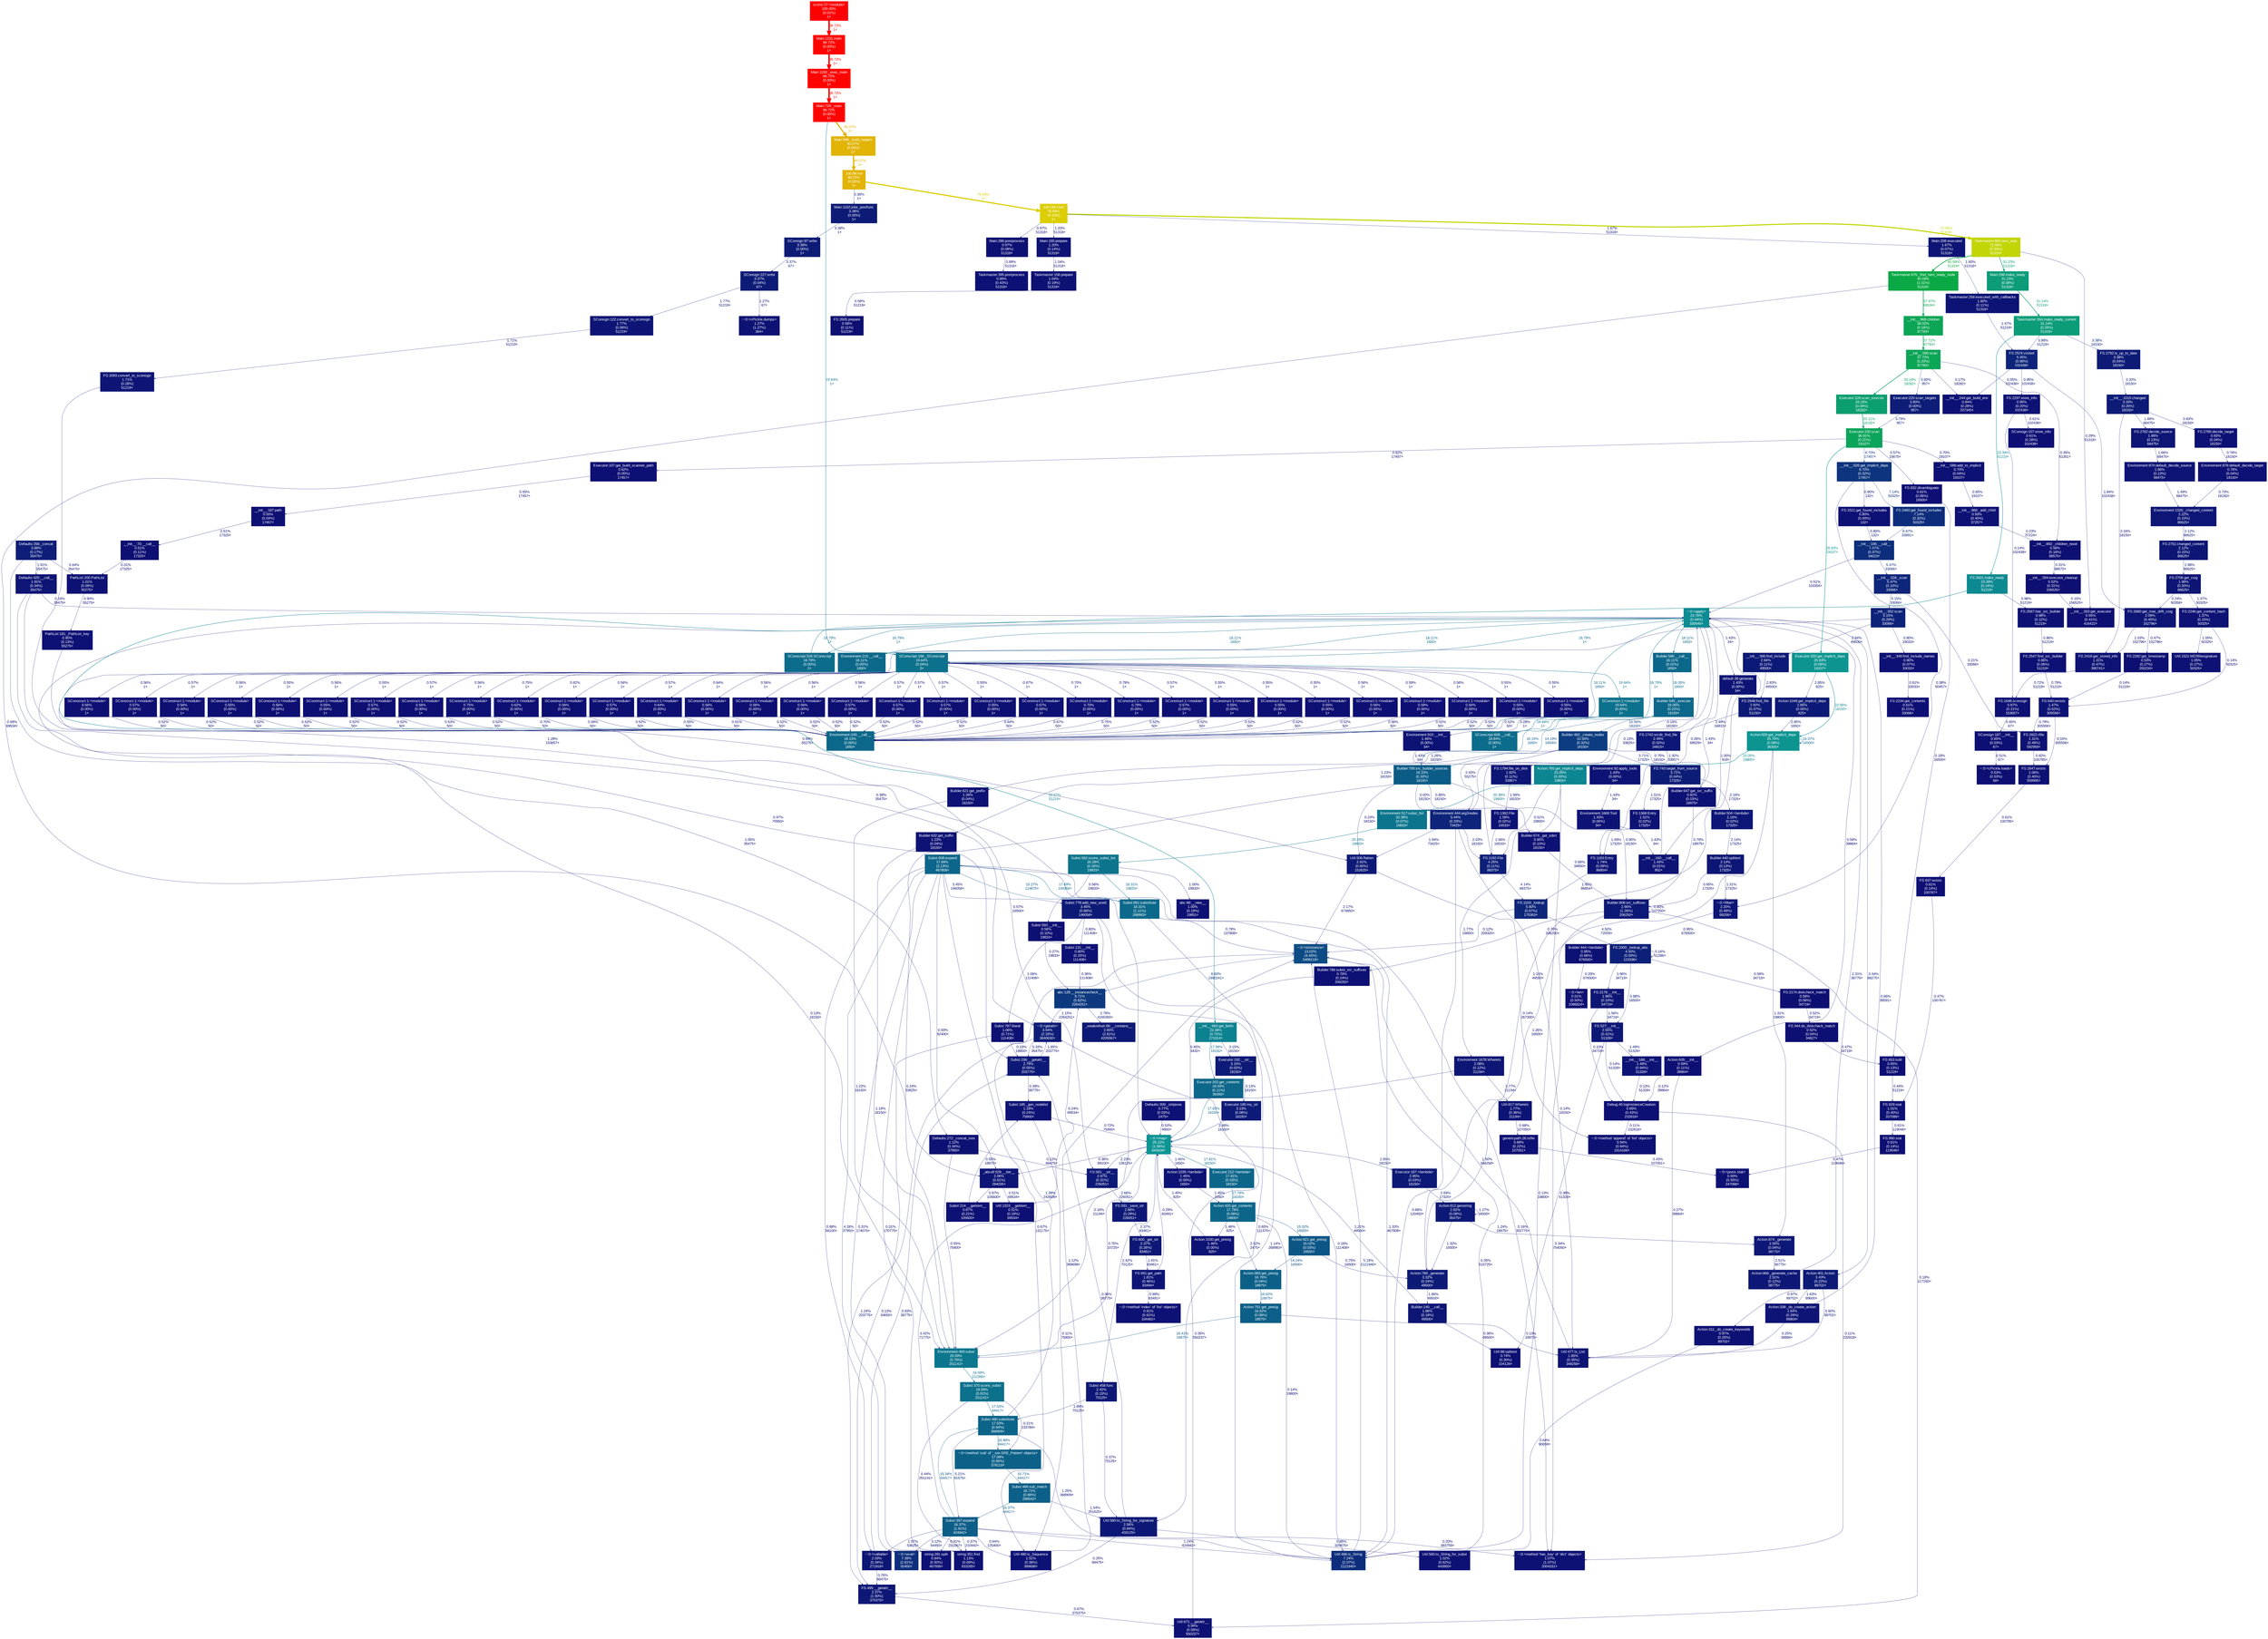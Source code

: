 digraph {
	graph [ranksep=0.25, fontname=Arial, nodesep=0.125];
	node [fontname=Arial, style=filled, height=0, width=0, shape=box, fontcolor=white];
	edge [fontname=Arial];
	1 [color="#0d2e7c", fontcolor="#ffffff", fontsize="10.00", label="__init__:195:__call__\n7.47%\n(0.37%)\n34023×"];
	1 -> 144 [color="#0d0f73", label="0.51%\n103354×", arrowsize="0.35", fontsize="10.00", fontcolor="#0d0f73", labeldistance="0.50", penwidth="0.50"];
	1 -> 182 [color="#0d257a", label="5.47%\n33066×", arrowsize="0.35", fontsize="10.00", fontcolor="#0d257a", labeldistance="0.50", penwidth="0.50"];
	12 [color="#0d1676", fontcolor="#ffffff", fontsize="10.00", label="Environment:1326:_changed_content\n2.22%\n(0.10%)\n86625×"];
	12 -> 368 [color="#0d1675", label="2.12%\n86625×", arrowsize="0.35", fontsize="10.00", fontcolor="#0d1675", labeldistance="0.50", penwidth="0.50"];
	13 [color="#0d1475", fontcolor="#ffffff", fontsize="10.00", label="Environment:874:default_decide_source\n1.66%\n(0.13%)\n68475×"];
	13 -> 12 [color="#0d1375", label="1.49%\n68475×", arrowsize="0.35", fontsize="10.00", fontcolor="#0d1375", labeldistance="0.50", penwidth="0.50"];
	14 [color="#0d1074", fontcolor="#ffffff", fontsize="10.00", label="Environment:878:default_decide_target\n0.78%\n(0.04%)\n18150×"];
	14 -> 12 [color="#0d1074", label="0.73%\n18150×", arrowsize="0.35", fontsize="10.00", fontcolor="#0d1074", labeldistance="0.50", penwidth="0.50"];
	20 [color="#0d1575", fontcolor="#ffffff", fontsize="10.00", label="FS:2706:get_csig\n1.98%\n(0.30%)\n86625×"];
	20 -> 540 [color="#0d0e73", label="0.24%\n50358×", arrowsize="0.35", fontsize="10.00", fontcolor="#0d0e73", labeldistance="0.50", penwidth="0.50"];
	20 -> 29 [color="#0d1274", label="1.37%\n50325×", arrowsize="0.35", fontsize="10.00", fontcolor="#0d1274", labeldistance="0.50", penwidth="0.50"];
	22 [color="#0d247a", fontcolor="#ffffff", fontsize="10.00", label="FS:2524:visited\n5.45%\n(0.96%)\n102438×"];
	22 -> 153 [color="#0d1174", label="0.95%\n102438×", arrowsize="0.35", fontsize="10.00", fontcolor="#0d1174", labeldistance="0.50", penwidth="0.50"];
	22 -> 986 [color="#0d0f73", label="0.55%\n102438×", arrowsize="0.35", fontsize="10.00", fontcolor="#0d0f73", labeldistance="0.50", penwidth="0.50"];
	22 -> 540 [color="#0d1475", label="1.84%\n102438×", arrowsize="0.35", fontsize="10.00", fontcolor="#0d1475", labeldistance="0.50", penwidth="0.50"];
	23 [color="#0c8290", fontcolor="#ffffff", fontsize="10.00", label="__init__:683:get_binfo\n22.38%\n(0.72%)\n271014×"];
	23 -> 704 [color="#0d1a77", label="3.15%\n18150×", arrowsize="0.35", fontsize="10.00", fontcolor="#0d1a77", labeldistance="0.50", penwidth="0.50"];
	23 -> 359 [color="#0c678a", label="17.99%\n18150×", arrowsize="0.42", fontsize="10.00", fontcolor="#0c678a", labeldistance="0.72", penwidth="0.72"];
	27 [color="#0d1375", fontcolor="#ffffff", fontsize="10.00", label="Environment:915:__init__\n1.46%\n(0.00%)\n34×"];
	27 -> 1164 [color="#0d1375", label="1.43%\n34×", arrowsize="0.35", fontsize="10.00", fontcolor="#0d1375", labeldistance="0.50", penwidth="0.50"];
	28 [color="#0d1174", fontcolor="#ffffff", fontsize="10.00", label="Util:1521:MD5filesignature\n1.05%\n(0.27%)\n50325×"];
	29 [color="#0d1274", fontcolor="#ffffff", fontsize="10.00", label="FS:2246:get_content_hash\n1.37%\n(0.15%)\n50325×"];
	29 -> 185 [color="#0d0d73", label="0.14%\n50325×", arrowsize="0.35", fontsize="10.00", fontcolor="#0d0d73", labeldistance="0.50", penwidth="0.50"];
	29 -> 28 [color="#0d1174", label="1.05%\n50325×", arrowsize="0.35", fontsize="10.00", fontcolor="#0d1174", labeldistance="0.50", penwidth="0.50"];
	31 [color="#0d247a", fontcolor="#ffffff", fontsize="10.00", label="Environment:444:arg2nodes\n5.44%\n(0.33%)\n73425×"];
	31 -> 263 [color="#0d1074", label="0.68%\n120450×", arrowsize="0.35", fontsize="10.00", fontcolor="#0d1074", labeldistance="0.50", penwidth="0.50"];
	31 -> 751 [color="#0d1575", label="2.03%\n18150×", arrowsize="0.35", fontsize="10.00", fontcolor="#0d1575", labeldistance="0.50", penwidth="0.50"];
	31 -> 144 [color="#0d0d73", label="0.15%\n18150×", arrowsize="0.35", fontsize="10.00", fontcolor="#0d0d73", labeldistance="0.50", penwidth="0.50"];
	31 -> 286 [color="#0d0d73", label="0.14%\n18150×", arrowsize="0.35", fontsize="10.00", fontcolor="#0d0d73", labeldistance="0.50", penwidth="0.50"];
	31 -> 275 [color="#0d1575", label="1.94%\n73425×", arrowsize="0.35", fontsize="10.00", fontcolor="#0d1575", labeldistance="0.50", penwidth="0.50"];
	42 [color="#0d1575", fontcolor="#ffffff", fontsize="10.00", label="FS:1794:file_on_disk\n1.92%\n(0.11%)\n33957×"];
	42 -> 752 [color="#0d1375", label="1.58%\n16533×", arrowsize="0.35", fontsize="10.00", fontcolor="#0d1375", labeldistance="0.50", penwidth="0.50"];
	46 [color="#0d0f73", fontcolor="#ffffff", fontsize="10.00", label="SConstruct:1:<module>\n0.55%\n(0.00%)\n1×"];
	46 -> 745 [color="#0d0f73", label="0.52%\n50×", arrowsize="0.35", fontsize="10.00", fontcolor="#0d0f73", labeldistance="0.50", penwidth="0.50"];
	47 [color="#0c718c", fontcolor="#ffffff", fontsize="10.00", label="SConscript:166:_SConscript\n19.64%\n(0.04%)\n2×"];
	47 -> 640 [color="#0c718c", label="19.64%\n1×", arrowsize="0.44", fontsize="10.00", fontcolor="#0c718c", labeldistance="0.79", penwidth="0.79"];
	47 -> 641 [color="#0d0f73", label="0.56%\n1×", arrowsize="0.35", fontsize="10.00", fontcolor="#0d0f73", labeldistance="0.50", penwidth="0.50"];
	47 -> 642 [color="#0d0f73", label="0.55%\n1×", arrowsize="0.35", fontsize="10.00", fontcolor="#0d0f73", labeldistance="0.50", penwidth="0.50"];
	47 -> 643 [color="#0d0f73", label="0.57%\n1×", arrowsize="0.35", fontsize="10.00", fontcolor="#0d0f73", labeldistance="0.50", penwidth="0.50"];
	47 -> 644 [color="#0d0f73", label="0.56%\n1×", arrowsize="0.35", fontsize="10.00", fontcolor="#0d0f73", labeldistance="0.50", penwidth="0.50"];
	47 -> 646 [color="#0d1074", label="0.75%\n1×", arrowsize="0.35", fontsize="10.00", fontcolor="#0d1074", labeldistance="0.50", penwidth="0.50"];
	47 -> 647 [color="#0d0f74", label="0.62%\n1×", arrowsize="0.35", fontsize="10.00", fontcolor="#0d0f74", labeldistance="0.50", penwidth="0.50"];
	47 -> 648 [color="#0d0f73", label="0.56%\n1×", arrowsize="0.35", fontsize="10.00", fontcolor="#0d0f73", labeldistance="0.50", penwidth="0.50"];
	47 -> 649 [color="#0d0f73", label="0.57%\n1×", arrowsize="0.35", fontsize="10.00", fontcolor="#0d0f73", labeldistance="0.50", penwidth="0.50"];
	47 -> 650 [color="#0d0f74", label="0.64%\n1×", arrowsize="0.35", fontsize="10.00", fontcolor="#0d0f74", labeldistance="0.50", penwidth="0.50"];
	47 -> 651 [color="#0d0f73", label="0.56%\n1×", arrowsize="0.35", fontsize="10.00", fontcolor="#0d0f73", labeldistance="0.50", penwidth="0.50"];
	47 -> 652 [color="#0d0f73", label="0.56%\n1×", arrowsize="0.35", fontsize="10.00", fontcolor="#0d0f73", labeldistance="0.50", penwidth="0.50"];
	47 -> 653 [color="#0d0f73", label="0.56%\n1×", arrowsize="0.35", fontsize="10.00", fontcolor="#0d0f73", labeldistance="0.50", penwidth="0.50"];
	47 -> 654 [color="#0d0f73", label="0.57%\n1×", arrowsize="0.35", fontsize="10.00", fontcolor="#0d0f73", labeldistance="0.50", penwidth="0.50"];
	47 -> 655 [color="#0d0f73", label="0.57%\n1×", arrowsize="0.35", fontsize="10.00", fontcolor="#0d0f73", labeldistance="0.50", penwidth="0.50"];
	47 -> 656 [color="#0d0f73", label="0.57%\n1×", arrowsize="0.35", fontsize="10.00", fontcolor="#0d0f73", labeldistance="0.50", penwidth="0.50"];
	47 -> 657 [color="#0d0f73", label="0.55%\n1×", arrowsize="0.35", fontsize="10.00", fontcolor="#0d0f73", labeldistance="0.50", penwidth="0.50"];
	47 -> 530 [color="#0d1074", label="0.67%\n1×", arrowsize="0.35", fontsize="10.00", fontcolor="#0d1074", labeldistance="0.50", penwidth="0.50"];
	47 -> 660 [color="#0d1074", label="0.70%\n1×", arrowsize="0.35", fontsize="10.00", fontcolor="#0d1074", labeldistance="0.50", penwidth="0.50"];
	47 -> 661 [color="#0d1074", label="0.79%\n1×", arrowsize="0.35", fontsize="10.00", fontcolor="#0d1074", labeldistance="0.50", penwidth="0.50"];
	47 -> 662 [color="#0d0f73", label="0.57%\n1×", arrowsize="0.35", fontsize="10.00", fontcolor="#0d0f73", labeldistance="0.50", penwidth="0.50"];
	47 -> 645 [color="#0d0f73", label="0.55%\n1×", arrowsize="0.35", fontsize="10.00", fontcolor="#0d0f73", labeldistance="0.50", penwidth="0.50"];
	47 -> 293 [color="#0d0f73", label="0.55%\n1×", arrowsize="0.35", fontsize="10.00", fontcolor="#0d0f73", labeldistance="0.50", penwidth="0.50"];
	47 -> 46 [color="#0d0f73", label="0.55%\n1×", arrowsize="0.35", fontsize="10.00", fontcolor="#0d0f73", labeldistance="0.50", penwidth="0.50"];
	47 -> 460 [color="#0d0f73", label="0.55%\n1×", arrowsize="0.35", fontsize="10.00", fontcolor="#0d0f73", labeldistance="0.50", penwidth="0.50"];
	47 -> 474 [color="#0d0f73", label="0.56%\n1×", arrowsize="0.35", fontsize="10.00", fontcolor="#0d0f73", labeldistance="0.50", penwidth="0.50"];
	47 -> 232 [color="#0d0f74", label="0.59%\n1×", arrowsize="0.35", fontsize="10.00", fontcolor="#0d0f74", labeldistance="0.50", penwidth="0.50"];
	47 -> 658 [color="#0d0f73", label="0.56%\n1×", arrowsize="0.35", fontsize="10.00", fontcolor="#0d0f73", labeldistance="0.50", penwidth="0.50"];
	47 -> 659 [color="#0d0f73", label="0.55%\n1×", arrowsize="0.35", fontsize="10.00", fontcolor="#0d0f73", labeldistance="0.50", penwidth="0.50"];
	47 -> 636 [color="#0d0f73", label="0.55%\n1×", arrowsize="0.35", fontsize="10.00", fontcolor="#0d0f73", labeldistance="0.50", penwidth="0.50"];
	47 -> 637 [color="#0d0f73", label="0.56%\n1×", arrowsize="0.35", fontsize="10.00", fontcolor="#0d0f73", labeldistance="0.50", penwidth="0.50"];
	47 -> 638 [color="#0d0f73", label="0.57%\n1×", arrowsize="0.35", fontsize="10.00", fontcolor="#0d0f73", labeldistance="0.50", penwidth="0.50"];
	47 -> 639 [color="#0d0f73", label="0.56%\n1×", arrowsize="0.35", fontsize="10.00", fontcolor="#0d0f73", labeldistance="0.50", penwidth="0.50"];
	50 [color="#0d1074", fontcolor="#ffffff", fontsize="10.00", label="string:281:split\n0.84%\n(0.50%)\n467936×"];
	51 [color="#0c5d88", fontcolor="#ffffff", fontsize="10.00", label="Subst:397:expand\n16.37%\n(1.91%)\n424942×"];
	51 -> 581 [color="#0d1174", label="1.07%\n53625×", arrowsize="0.35", fontsize="10.00", fontcolor="#0d1174", labeldistance="0.50", penwidth="0.50"];
	51 -> 263 [color="#0d1274", label="1.24%\n424942×", arrowsize="0.35", fontsize="10.00", fontcolor="#0d1274", labeldistance="0.50", penwidth="0.50"];
	51 -> 1352 [color="#0d0e73", label="0.37%\n210442×", arrowsize="0.35", fontsize="10.00", fontcolor="#0d0e73", labeldistance="0.50", penwidth="0.50"];
	51 -> 135 [color="#0d1b77", label="3.42%\n71775×", arrowsize="0.35", fontsize="10.00", fontcolor="#0d1b77", labeldistance="0.50", penwidth="0.50"];
	51 -> 274 [color="#0c5787", label="15.34%\n64417×", arrowsize="0.39", fontsize="10.00", fontcolor="#0c5787", labeldistance="0.61", penwidth="0.61"];
	51 -> 50 [color="#0d0e73", label="0.41%\n231067×", arrowsize="0.35", fontsize="10.00", fontcolor="#0d0e73", labeldistance="0.50", penwidth="0.50"];
	51 -> 281 [color="#0d0f74", label="0.64%\n125400×", arrowsize="0.35", fontsize="10.00", fontcolor="#0d0f74", labeldistance="0.50", penwidth="0.50"];
	51 -> 330 [color="#0d1a77", label="3.12%\n54450×", arrowsize="0.35", fontsize="10.00", fontcolor="#0d1a77", labeldistance="0.50", penwidth="0.50"];
	51 -> 1247 [color="#0d0e73", label="0.20%\n383759×", arrowsize="0.35", fontsize="10.00", fontcolor="#0d0e73", labeldistance="0.50", penwidth="0.50"];
	53 [color="#0d1475", fontcolor="#ffffff", fontsize="10.00", label="Util:817:WhereIs\n1.77%\n(0.36%)\n21194×"];
	53 -> 831 [color="#0d1074", label="0.68%\n107050×", arrowsize="0.35", fontsize="10.00", fontcolor="#0d1074", labeldistance="0.50", penwidth="0.50"];
	54 [color="#0c658a", fontcolor="#ffffff", fontsize="10.00", label="Subst:608:expand\n17.69%\n(2.13%)\n467808×"];
	54 -> 581 [color="#0d1074", label="0.88%\n56100×", arrowsize="0.35", fontsize="10.00", fontcolor="#0d1074", labeldistance="0.50", penwidth="0.50"];
	54 -> 263 [color="#0d1274", label="1.33%\n467808×", arrowsize="0.35", fontsize="10.00", fontcolor="#0d1274", labeldistance="0.50", penwidth="0.50"];
	54 -> 1352 [color="#0d0e73", label="0.31%\n170775×", arrowsize="0.35", fontsize="10.00", fontcolor="#0d0e73", labeldistance="0.50", penwidth="0.50"];
	54 -> 621 [color="#0d1b77", label="3.45%\n146058×", arrowsize="0.35", fontsize="10.00", fontcolor="#0d1b77", labeldistance="0.50", penwidth="0.50"];
	54 -> 50 [color="#0d0e73", label="0.31%\n174075×", arrowsize="0.35", fontsize="10.00", fontcolor="#0d0e73", labeldistance="0.50", penwidth="0.50"];
	54 -> 115 [color="#0c5787", label="15.27%\n114675×", arrowsize="0.39", fontsize="10.00", fontcolor="#0c5787", labeldistance="0.61", penwidth="0.61"];
	54 -> 281 [color="#0d0f74", label="0.67%\n131175×", arrowsize="0.35", fontsize="10.00", fontcolor="#0d0f74", labeldistance="0.50", penwidth="0.50"];
	54 -> 316 [color="#0d1174", label="0.93%\n92400×", arrowsize="0.35", fontsize="10.00", fontcolor="#0d1174", labeldistance="0.50", penwidth="0.50"];
	54 -> 330 [color="#0d1f78", label="4.28%\n37950×", arrowsize="0.35", fontsize="10.00", fontcolor="#0d1f78", labeldistance="0.50", penwidth="0.50"];
	54 -> 1247 [color="#0d0d73", label="0.16%\n302775×", arrowsize="0.35", fontsize="10.00", fontcolor="#0d0d73", labeldistance="0.50", penwidth="0.50"];
	58 [color="#ff0300", fontcolor="#ffffff", fontsize="10.00", label="Main:1192:_exec_main\n99.72%\n(0.00%)\n1×"];
	58 -> 114 [color="#ff0300", label="99.72%\n1×", arrowsize="1.00", fontsize="10.00", fontcolor="#ff0300", labeldistance="3.99", penwidth="3.99"];
	59 [color="#0d1475", fontcolor="#ffffff", fontsize="10.00", label="Action:338:_do_create_action\n1.64%\n(0.29%)\n89804×"];
	59 -> 144 [color="#0d0f74", label="0.66%\n39591×", arrowsize="0.35", fontsize="10.00", fontcolor="#0d0f74", labeldistance="0.50", penwidth="0.50"];
	59 -> 286 [color="#0d0e73", label="0.25%\n39886×", arrowsize="0.35", fontsize="10.00", fontcolor="#0d0e73", labeldistance="0.50", penwidth="0.50"];
	71 [color="#0d1776", fontcolor="#ffffff", fontsize="10.00", label="Action:874:_generate\n2.55%\n(0.04%)\n38775×"];
	71 -> 850 [color="#0d1776", label="2.51%\n38775×", arrowsize="0.35", fontsize="10.00", fontcolor="#0d1776", labeldistance="0.50", penwidth="0.50"];
	72 [color="#0d1976", fontcolor="#ffffff", fontsize="10.00", label="Action:812:genstring\n2.82%\n(0.08%)\n35475×"];
	72 -> 72 [color="#0d1274", label="1.27%\n16500×", arrowsize="0.35", fontsize="10.00", fontcolor="#0d1274", labeldistance="0.50", penwidth="0.50"];
	72 -> 1097 [color="#0d1274", label="1.32%\n16500×", arrowsize="0.35", fontsize="10.00", fontcolor="#0d1274", labeldistance="0.50", penwidth="0.50"];
	72 -> 71 [color="#0d1274", label="1.24%\n18975×", arrowsize="0.35", fontsize="10.00", fontcolor="#0d1274", labeldistance="0.50", penwidth="0.50"];
	73 [color="#0c9491", fontcolor="#ffffff", fontsize="10.00", label="Action:829:get_implicit_deps\n25.70%\n(0.08%)\n36300×"];
	73 -> 624 [color="#0c8691", label="23.05%\n19800×", arrowsize="0.48", fontsize="10.00", fontcolor="#0c8691", labeldistance="0.92", penwidth="0.92"];
	73 -> 73 [color="#0c698b", label="18.37%\n16500×", arrowsize="0.43", fontsize="10.00", fontcolor="#0c698b", labeldistance="0.73", penwidth="0.73"];
	73 -> 1097 [color="#0d1274", label="1.26%\n16500×", arrowsize="0.35", fontsize="10.00", fontcolor="#0d1274", labeldistance="0.50", penwidth="0.50"];
	73 -> 71 [color="#0d1274", label="1.31%\n19800×", arrowsize="0.35", fontsize="10.00", fontcolor="#0d1274", labeldistance="0.50", penwidth="0.50"];
	76 [color="#0c678a", fontcolor="#ffffff", fontsize="10.00", label="Builder:545:_execute\n18.05%\n(0.22%)\n18150×"];
	76 -> 229 [color="#0d3d80", label="10.50%\n18150×", arrowsize="0.35", fontsize="10.00", fontcolor="#0d3d80", labeldistance="0.50", penwidth="0.50"];
	76 -> 240 [color="#0c5c88", label="16.15%\n1650×", arrowsize="0.40", fontsize="10.00", fontcolor="#0c5c88", labeldistance="0.65", penwidth="0.65"];
	78 [color="#0d0f73", fontcolor="#ffffff", fontsize="10.00", label="__init__:70:__call__\n0.51%\n(0.11%)\n17325×"];
	78 -> 369 [color="#0d0e73", label="0.31%\n17325×", arrowsize="0.35", fontsize="10.00", fontcolor="#0d0e73", labeldistance="0.50", penwidth="0.50"];
	79 [color="#0d1d78", fontcolor="#ffffff", fontsize="10.00", label="Defaults:256:_concat\n3.88%\n(0.17%)\n35475×"];
	79 -> 369 [color="#0d0f74", label="0.64%\n35475×", arrowsize="0.35", fontsize="10.00", fontcolor="#0d0f74", labeldistance="0.50", penwidth="0.50"];
	79 -> 267 [color="#0d1174", label="1.05%\n35475×", arrowsize="0.35", fontsize="10.00", fontcolor="#0d1174", labeldistance="0.50", penwidth="0.50"];
	79 -> 318 [color="#0d1575", label="1.91%\n35475×", arrowsize="0.35", fontsize="10.00", fontcolor="#0d1575", labeldistance="0.50", penwidth="0.50"];
	80 [color="#0d1074", fontcolor="#ffffff", fontsize="10.00", label="Defaults:309:_stripixes\n0.77%\n(0.03%)\n2475×"];
	80 -> 135 [color="#0d0f73", label="0.53%\n4950×", arrowsize="0.35", fontsize="10.00", fontcolor="#0d0f73", labeldistance="0.50", penwidth="0.50"];
	85 [color="#0d1b77", fontcolor="#ffffff", fontsize="10.00", label="Action:401:Action\n3.43%\n(0.22%)\n89702×"];
	85 -> 522 [color="#0d1174", label="0.97%\n89702×", arrowsize="0.35", fontsize="10.00", fontcolor="#0d1174", labeldistance="0.50", penwidth="0.50"];
	85 -> 59 [color="#0d1475", label="1.63%\n89600×", arrowsize="0.35", fontsize="10.00", fontcolor="#0d1475", labeldistance="0.50", penwidth="0.50"];
	85 -> 286 [color="#0d0f74", label="0.60%\n89702×", arrowsize="0.35", fontsize="10.00", fontcolor="#0d0f74", labeldistance="0.50", penwidth="0.50"];
	90 [color="#0d0f74", fontcolor="#ffffff", fontsize="10.00", label="SConsign:187:__init__\n0.65%\n(0.03%)\n67×"];
	90 -> 313 [color="#0d0f73", label="0.51%\n67×", arrowsize="0.35", fontsize="10.00", fontcolor="#0d0f73", labeldistance="0.50", penwidth="0.50"];
	96 [color="#0d1475", fontcolor="#ffffff", fontsize="10.00", label="FS:691:get_path\n1.81%\n(0.46%)\n83494×"];
	96 -> 135 [color="#0d0e73", label="0.29%\n83491×", arrowsize="0.35", fontsize="10.00", fontcolor="#0d0e73", labeldistance="0.50", penwidth="0.50"];
	96 -> 333 [color="#0d1074", label="0.89%\n83491×", arrowsize="0.35", fontsize="10.00", fontcolor="#0d1074", labeldistance="0.50", penwidth="0.50"];
	108 [color="#0d1174", fontcolor="#ffffff", fontsize="10.00", label="Subst:787:literal\n1.06%\n(0.71%)\n111408×"];
	108 -> 490 [color="#0d0e73", label="0.19%\n19800×", arrowsize="0.35", fontsize="10.00", fontcolor="#0d0e73", labeldistance="0.50", penwidth="0.50"];
	108 -> 317 [color="#0d0d73", label="0.13%\n34650×", arrowsize="0.35", fontsize="10.00", fontcolor="#0d0d73", labeldistance="0.50", penwidth="0.50"];
	114 [color="#ff0300", fontcolor="#ffffff", fontsize="10.00", label="Main:724:_main\n99.72%\n(0.00%)\n1×"];
	114 -> 47 [color="#0c718c", label="19.64%\n1×", arrowsize="0.44", fontsize="10.00", fontcolor="#0c718c", labeldistance="0.79", penwidth="0.79"];
	114 -> 706 [color="#e1b405", label="80.07%\n1×", arrowsize="0.89", fontsize="10.00", fontcolor="#e1b405", labeldistance="3.20", penwidth="3.20"];
	115 [color="#0c698b", fontcolor="#ffffff", fontsize="10.00", label="Subst:691:substitute\n18.31%\n(1.11%)\n268983×"];
	115 -> 261 [color="#0d1074", label="0.78%\n137808×", arrowsize="0.35", fontsize="10.00", fontcolor="#0d1074", labeldistance="0.50", penwidth="0.50"];
	115 -> 263 [color="#0d1174", label="1.14%\n268983×", arrowsize="0.35", fontsize="10.00", fontcolor="#0d1174", labeldistance="0.50", penwidth="0.50"];
	115 -> 54 [color="#0c658a", label="17.69%\n149358×", arrowsize="0.42", fontsize="10.00", fontcolor="#0c658a", labeldistance="0.71", penwidth="0.71"];
	116 [color="#0c758d", fontcolor="#ffffff", fontsize="10.00", label="Subst:562:scons_subst_list\n20.28%\n(0.16%)\n19833×"];
	116 -> 321 [color="#0d0f73", label="0.56%\n19833×", arrowsize="0.35", fontsize="10.00", fontcolor="#0d0f73", labeldistance="0.50", penwidth="0.50"];
	116 -> 332 [color="#0d1174", label="1.00%\n19833×", arrowsize="0.35", fontsize="10.00", fontcolor="#0d1174", labeldistance="0.50", penwidth="0.50"];
	116 -> 115 [color="#0c698b", label="18.31%\n19833×", arrowsize="0.43", fontsize="10.00", fontcolor="#0c698b", labeldistance="0.73", penwidth="0.73"];
	118 [color="#c2d606", fontcolor="#ffffff", fontsize="10.00", label="Taskmaster:864:next_task\n72.56%\n(0.33%)\n51319×"];
	118 -> 409 [color="#0ba946", label="40.59%\n51319×", arrowsize="0.64", fontsize="10.00", fontcolor="#0ba946", labeldistance="1.62", penwidth="1.62"];
	118 -> 1014 [color="#0d0e73", label="0.29%\n51318×", arrowsize="0.35", fontsize="10.00", fontcolor="#0d0e73", labeldistance="0.50", penwidth="0.50"];
	118 -> 681 [color="#0c9c78", label="31.23%\n51318×", arrowsize="0.56", fontsize="10.00", fontcolor="#0c9c78", labeldistance="1.25", penwidth="1.25"];
	131 [color="#0d1776", fontcolor="#ffffff", fontsize="10.00", label="FS:1742:srcdir_find_file\n2.49%\n(0.50%)\n34815×"];
	131 -> 42 [color="#0d1575", label="1.92%\n33957×", arrowsize="0.35", fontsize="10.00", fontcolor="#0d1575", labeldistance="0.50", penwidth="0.50"];
	135 [color="#0c9493", fontcolor="#ffffff", fontsize="10.00", label="~:0:<map>\n25.12%\n(1.56%)\n643508×"];
	135 -> 299 [color="#0d1676", label="2.23%\n136125×", arrowsize="0.35", fontsize="10.00", fontcolor="#0d1676", labeldistance="0.50", penwidth="0.50"];
	135 -> 812 [color="#0d1074", label="0.75%\n10725×", arrowsize="0.35", fontsize="10.00", fontcolor="#0d1074", labeldistance="0.50", penwidth="0.50"];
	135 -> 440 [color="#0d1375", label="1.45%\n1650×", arrowsize="0.35", fontsize="10.00", fontcolor="#0d1375", labeldistance="0.50", penwidth="0.50"];
	135 -> 699 [color="#0d1976", label="2.85%\n18150×", arrowsize="0.35", fontsize="10.00", fontcolor="#0d1976", labeldistance="0.50", penwidth="0.50"];
	135 -> 206 [color="#0d1776", label="2.42%\n70125×", arrowsize="0.35", fontsize="10.00", fontcolor="#0d1776", labeldistance="0.50", penwidth="0.50"];
	135 -> 980 [color="#0c668a", label="17.81%\n18150×", arrowsize="0.42", fontsize="10.00", fontcolor="#0c668a", labeldistance="0.71", penwidth="0.71"];
	135 -> 316 [color="#0d0e73", label="0.36%\n89100×", arrowsize="0.35", fontsize="10.00", fontcolor="#0d0e73", labeldistance="0.50", penwidth="0.50"];
	139 [color="#0d2079", fontcolor="#ffffff", fontsize="10.00", label="FS:2000:_lookup_abs\n4.50%\n(0.59%)\n123336×"];
	139 -> 139 [color="#0d0d73", label="0.16%\n51286×", arrowsize="0.35", fontsize="10.00", fontcolor="#0d0d73", labeldistance="0.50", penwidth="0.50"];
	139 -> 583 [color="#0d0f73", label="0.58%\n34719×", arrowsize="0.35", fontsize="10.00", fontcolor="#0d0f73", labeldistance="0.50", penwidth="0.50"];
	139 -> 563 [color="#0d1575", label="1.96%\n34719×", arrowsize="0.35", fontsize="10.00", fontcolor="#0d1575", labeldistance="0.50", penwidth="0.50"];
	139 -> 213 [color="#0d1174", label="0.98%\n16500×", arrowsize="0.35", fontsize="10.00", fontcolor="#0d1174", labeldistance="0.50", penwidth="0.50"];
	142 [color="#0d1475", fontcolor="#ffffff", fontsize="10.00", label="FS:1183:Entry\n1.74%\n(0.09%)\n86854×"];
	142 -> 276 [color="#0d1475", label="1.65%\n86854×", arrowsize="0.35", fontsize="10.00", fontcolor="#0d1475", labeldistance="0.50", penwidth="0.50"];
	143 [color="#0d1375", fontcolor="#ffffff", fontsize="10.00", label="FS:1368:Entry\n1.51%\n(0.02%)\n17325×"];
	143 -> 142 [color="#0d1375", label="1.49%\n17325×", arrowsize="0.35", fontsize="10.00", fontcolor="#0d1375", labeldistance="0.50", penwidth="0.50"];
	144 [color="#0c8b92", fontcolor="#ffffff", fontsize="10.00", label="~:0:<apply>\n23.76%\n(0.44%)\n330645×"];
	144 -> 142 [color="#0d0e73", label="0.26%\n69529×", arrowsize="0.35", fontsize="10.00", fontcolor="#0d0e73", labeldistance="0.50", penwidth="0.50"];
	144 -> 807 [color="#0c6c8b", label="18.79%\n1×", arrowsize="0.43", fontsize="10.00", fontcolor="#0c6c8b", labeldistance="0.75", penwidth="0.75"];
	144 -> 297 [color="#0c688a", label="18.11%\n1650×", arrowsize="0.43", fontsize="10.00", fontcolor="#0c688a", labeldistance="0.72", penwidth="0.72"];
	144 -> 812 [color="#0d0d73", label="0.13%\n18150×", arrowsize="0.35", fontsize="10.00", fontcolor="#0d0d73", labeldistance="0.50", penwidth="0.50"];
	144 -> 47 [color="#0c6c8b", label="18.79%\n1×", arrowsize="0.43", fontsize="10.00", fontcolor="#0c6c8b", labeldistance="0.75", penwidth="0.75"];
	144 -> 1226 [color="#0c688a", label="18.11%\n1650×", arrowsize="0.43", fontsize="10.00", fontcolor="#0c688a", labeldistance="0.72", penwidth="0.72"];
	144 -> 1021 [color="#0d1375", label="1.43%\n34×", arrowsize="0.35", fontsize="10.00", fontcolor="#0d1375", labeldistance="0.50", penwidth="0.50"];
	144 -> 596 [color="#0d0f74", label="0.59%\n39864×", arrowsize="0.35", fontsize="10.00", fontcolor="#0d0f74", labeldistance="0.50", penwidth="0.50"];
	144 -> 85 [color="#0d1b77", label="3.34%\n88275×", arrowsize="0.35", fontsize="10.00", fontcolor="#0d1b77", labeldistance="0.50", penwidth="0.50"];
	144 -> 751 [color="#0d0d73", label="0.13%\n33825×", arrowsize="0.35", fontsize="10.00", fontcolor="#0d0d73", labeldistance="0.50", penwidth="0.50"];
	152 [color="#0d1074", fontcolor="#ffffff", fontsize="10.00", label="FS:1648:sconsign\n0.87%\n(0.21%)\n153657×"];
	152 -> 90 [color="#0d0f74", label="0.65%\n67×", arrowsize="0.35", fontsize="10.00", fontcolor="#0d0f74", labeldistance="0.50", penwidth="0.50"];
	153 [color="#0d1174", fontcolor="#ffffff", fontsize="10.00", label="FS:2297:store_info\n0.95%\n(0.20%)\n102438×"];
	153 -> 152 [color="#0d0d73", label="0.14%\n102438×", arrowsize="0.35", fontsize="10.00", fontcolor="#0d0d73", labeldistance="0.50", penwidth="0.50"];
	153 -> 834 [color="#0d0f74", label="0.61%\n102438×", arrowsize="0.35", fontsize="10.00", fontcolor="#0d0f74", labeldistance="0.50", penwidth="0.50"];
	154 [color="#0d1274", fontcolor="#ffffff", fontsize="10.00", label="FS:2419:get_stored_info\n1.31%\n(0.47%)\n390741×"];
	154 -> 152 [color="#0d1074", label="0.72%\n51219×", arrowsize="0.35", fontsize="10.00", fontcolor="#0d1074", labeldistance="0.50", penwidth="0.50"];
	169 [color="#0d2c7c", fontcolor="#ffffff", fontsize="10.00", label="FS:2460:get_found_includes\n7.14%\n(0.32%)\n50325×"];
	169 -> 1 [color="#0d2a7b", label="6.67%\n33891×", arrowsize="0.35", fontsize="10.00", fontcolor="#0d2a7b", labeldistance="0.50", penwidth="0.50"];
	171 [color="#0d1074", fontcolor="#ffffff", fontsize="10.00", label="Builder:786:subst_src_suffixes\n0.78%\n(0.24%)\n206250×"];
	171 -> 135 [color="#0d0f73", label="0.45%\n3432×", arrowsize="0.35", fontsize="10.00", fontcolor="#0d0f73", labeldistance="0.50", penwidth="0.50"];
	179 [color="#0d1274", fontcolor="#ffffff", fontsize="10.00", label="FS:2822:rfile\n1.31%\n(0.49%)\n592959×"];
	179 -> 300 [color="#0d1074", label="0.82%\n100785×", arrowsize="0.35", fontsize="10.00", fontcolor="#0d1074", labeldistance="0.50", penwidth="0.50"];
	181 [color="#0d0f73", fontcolor="#ffffff", fontsize="10.00", label="FS:2282:get_timestamp\n0.53%\n(0.27%)\n255234×"];
	181 -> 185 [color="#0d0d73", label="0.14%\n51219×", arrowsize="0.35", fontsize="10.00", fontcolor="#0d0d73", labeldistance="0.50", penwidth="0.50"];
	182 [color="#0d257a", fontcolor="#ffffff", fontsize="10.00", label="__init__:328:_scan\n5.47%\n(0.10%)\n33066×"];
	182 -> 179 [color="#0d0e73", label="0.21%\n33066×", arrowsize="0.35", fontsize="10.00", fontcolor="#0d0e73", labeldistance="0.50", penwidth="0.50"];
	182 -> 613 [color="#0d2379", label="5.15%\n33066×", arrowsize="0.35", fontsize="10.00", fontcolor="#0d2379", labeldistance="0.50", penwidth="0.50"];
	184 [color="#0d0f74", fontcolor="#ffffff", fontsize="10.00", label="FS:2234:get_contents\n0.61%\n(0.21%)\n33066×"];
	185 [color="#0d1375", fontcolor="#ffffff", fontsize="10.00", label="FS:640:rexists\n1.47%\n(0.52%)\n305556×"];
	185 -> 179 [color="#0d1074", label="0.79%\n305556×", arrowsize="0.35", fontsize="10.00", fontcolor="#0d1074", labeldistance="0.50", penwidth="0.50"];
	185 -> 300 [color="#0d0d73", label="0.16%\n305556×", arrowsize="0.35", fontsize="10.00", fontcolor="#0d0d73", labeldistance="0.50", penwidth="0.50"];
	206 [color="#0d1776", fontcolor="#ffffff", fontsize="10.00", label="Subst:458:func\n2.42%\n(0.15%)\n70125×"];
	206 -> 323 [color="#0d0e73", label="0.37%\n70125×", arrowsize="0.35", fontsize="10.00", fontcolor="#0d0e73", labeldistance="0.50", penwidth="0.50"];
	206 -> 274 [color="#0d1575", label="1.89%\n70125×", arrowsize="0.35", fontsize="10.00", fontcolor="#0d1575", labeldistance="0.50", penwidth="0.50"];
	209 [color="#0c758d", fontcolor="#ffffff", fontsize="10.00", label="Environment:517:subst_list\n20.38%\n(0.07%)\n19833×"];
	209 -> 116 [color="#0c758d", label="20.28%\n19833×", arrowsize="0.45", fontsize="10.00", fontcolor="#0c758d", labeldistance="0.81", penwidth="0.81"];
	210 [color="#0d0f73", fontcolor="#ffffff", fontsize="10.00", label="__init__:187:path\n0.55%\n(0.04%)\n17457×"];
	210 -> 78 [color="#0d0f73", label="0.51%\n17325×", arrowsize="0.35", fontsize="10.00", fontcolor="#0d0f73", labeldistance="0.50", penwidth="0.50"];
	211 [color="#0d0f74", fontcolor="#ffffff", fontsize="10.00", label="Executor:107:get_build_scanner_path\n0.62%\n(0.05%)\n17457×"];
	211 -> 210 [color="#0d0f73", label="0.55%\n17457×", arrowsize="0.35", fontsize="10.00", fontcolor="#0d0f73", labeldistance="0.50", penwidth="0.50"];
	213 [color="#0d1776", fontcolor="#ffffff", fontsize="10.00", label="FS:527:__init__\n2.55%\n(0.41%)\n51328×"];
	213 -> 306 [color="#0d1375", label="1.49%\n51328×", arrowsize="0.35", fontsize="10.00", fontcolor="#0d1375", labeldistance="0.50", penwidth="0.50"];
	213 -> 303 [color="#0d0d73", label="0.14%\n51328×", arrowsize="0.35", fontsize="10.00", fontcolor="#0d0d73", labeldistance="0.50", penwidth="0.50"];
	213 -> 223 [color="#0d0e73", label="0.36%\n51328×", arrowsize="0.35", fontsize="10.00", fontcolor="#0d0e73", labeldistance="0.50", penwidth="0.50"];
	223 [color="#0d1074", fontcolor="#ffffff", fontsize="10.00", label="Util:88:splitext\n0.74%\n(0.30%)\n104128×"];
	229 [color="#0d3d80", fontcolor="#ffffff", fontsize="10.00", label="Builder:482:_create_nodes\n10.50%\n(0.32%)\n18150×"];
	229 -> 454 [color="#0d1274", label="1.26%\n18150×", arrowsize="0.35", fontsize="10.00", fontcolor="#0d1274", labeldistance="0.50", penwidth="0.50"];
	229 -> 862 [color="#0d1d77", label="3.71%\n17325×", arrowsize="0.35", fontsize="10.00", fontcolor="#0d1d77", labeldistance="0.50", penwidth="0.50"];
	229 -> 947 [color="#0d1074", label="0.75%\n18150×", arrowsize="0.35", fontsize="10.00", fontcolor="#0d1074", labeldistance="0.50", penwidth="0.50"];
	229 -> 606 [color="#0d1274", label="1.23%\n18150×", arrowsize="0.35", fontsize="10.00", fontcolor="#0d1274", labeldistance="0.50", penwidth="0.50"];
	229 -> 31 [color="#0d1776", label="2.43%\n55275×", arrowsize="0.35", fontsize="10.00", fontcolor="#0d1776", labeldistance="0.50", penwidth="0.50"];
	232 [color="#0d0f74", fontcolor="#ffffff", fontsize="10.00", label="SConstruct:1:<module>\n0.59%\n(0.00%)\n1×"];
	232 -> 745 [color="#0d0f73", label="0.56%\n50×", arrowsize="0.35", fontsize="10.00", fontcolor="#0d0f73", labeldistance="0.50", penwidth="0.50"];
	240 [color="#0c5c88", fontcolor="#ffffff", fontsize="10.00", label="Builder:700:src_builder_sources\n16.15%\n(0.33%)\n18150×"];
	240 -> 275 [color="#0d0e73", label="0.23%\n18150×", arrowsize="0.35", fontsize="10.00", fontcolor="#0d0e73", labeldistance="0.50", penwidth="0.50"];
	240 -> 76 [color="#0c5185", label="14.19%\n16500×", arrowsize="0.38", fontsize="10.00", fontcolor="#0c5185", labeldistance="0.57", penwidth="0.57"];
	240 -> 812 [color="#0d0e73", label="0.24%\n33825×", arrowsize="0.35", fontsize="10.00", fontcolor="#0d0e73", labeldistance="0.50", penwidth="0.50"];
	240 -> 461 [color="#0d1074", label="0.85%\n18150×", arrowsize="0.35", fontsize="10.00", fontcolor="#0d1074", labeldistance="0.50", penwidth="0.50"];
	240 -> 462 [color="#0d1074", label="0.80%\n18150×", arrowsize="0.35", fontsize="10.00", fontcolor="#0d1074", labeldistance="0.50", penwidth="0.50"];
	240 -> 31 [color="#0d1977", label="3.00%\n18150×", arrowsize="0.35", fontsize="10.00", fontcolor="#0d1977", labeldistance="0.50", penwidth="0.50"];
	249 [color="#0ba556", fontcolor="#ffffff", fontsize="10.00", label="__init__:595:scan\n37.72%\n(0.20%)\n87783×"];
	249 -> 579 [color="#0b9e6e", label="33.16%\n18282×", arrowsize="0.58", fontsize="10.00", fontcolor="#0b9e6e", labeldistance="1.33", penwidth="1.33"];
	249 -> 979 [color="#0d1d78", label="3.80%\n957×", arrowsize="0.35", fontsize="10.00", fontcolor="#0d1d78", labeldistance="0.50", penwidth="0.50"];
	249 -> 986 [color="#0d0d73", label="0.17%\n18282×", arrowsize="0.35", fontsize="10.00", fontcolor="#0d0d73", labeldistance="0.50", penwidth="0.50"];
	249 -> 763 [color="#0d0e73", label="0.35%\n51351×", arrowsize="0.35", fontsize="10.00", fontcolor="#0d0e73", labeldistance="0.50", penwidth="0.50"];
	257 [color="#0d0f73", fontcolor="#ffffff", fontsize="10.00", label="__init__:284:executor_cleanup\n0.52%\n(0.31%)\n156525×"];
	257 -> 1014 [color="#0d0d73", label="0.15%\n156525×", arrowsize="0.35", fontsize="10.00", fontcolor="#0d0d73", labeldistance="0.50", penwidth="0.50"];
	261 [color="#0d4b84", fontcolor="#ffffff", fontsize="10.00", label="~:0:<isinstance>\n13.02%\n(4.43%)\n5499118×"];
	261 -> 326 [color="#0d347e", label="8.60%\n1990241×", arrowsize="0.35", fontsize="10.00", fontcolor="#0d347e", labeldistance="0.50", penwidth="0.50"];
	263 [color="#0d2d7c", fontcolor="#ffffff", fontsize="10.00", label="Util:486:is_String\n7.24%\n(2.07%)\n2121940×"];
	263 -> 261 [color="#0d2379", label="5.18%\n2121940×", arrowsize="0.35", fontsize="10.00", fontcolor="#0d2379", labeldistance="0.50", penwidth="0.50"];
	266 [color="#0d1174", fontcolor="#ffffff", fontsize="10.00", label="Util:560:to_String_for_subst\n1.02%\n(0.62%)\n443950×"];
	266 -> 261 [color="#0d0e73", label="0.26%\n515725×", arrowsize="0.35", fontsize="10.00", fontcolor="#0d0e73", labeldistance="0.50", penwidth="0.50"];
	267 [color="#0d1174", fontcolor="#ffffff", fontsize="10.00", label="Defaults:272:_concat_ixes\n1.12%\n(0.34%)\n37950×"];
	267 -> 299 [color="#0d0d73", label="0.12%\n68475×", arrowsize="0.35", fontsize="10.00", fontcolor="#0d0d73", labeldistance="0.50", penwidth="0.50"];
	267 -> 812 [color="#0d0f73", label="0.55%\n75900×", arrowsize="0.35", fontsize="10.00", fontcolor="#0d0f73", labeldistance="0.50", penwidth="0.50"];
	274 [color="#0c6489", fontcolor="#ffffff", fontsize="10.00", label="Subst:480:substitute\n17.53%\n(0.94%)\n368909×"];
	274 -> 51 [color="#0d2379", label="5.21%\n91575×", arrowsize="0.35", fontsize="10.00", fontcolor="#0d2379", labeldistance="0.50", penwidth="0.50"];
	274 -> 548 [color="#0c6089", label="16.88%\n64417×", arrowsize="0.41", fontsize="10.00", fontcolor="#0c6089", labeldistance="0.68", penwidth="0.68"];
	274 -> 261 [color="#0d1375", label="1.39%\n243509×", arrowsize="0.35", fontsize="10.00", fontcolor="#0d1375", labeldistance="0.50", penwidth="0.50"];
	274 -> 263 [color="#0d1274", label="1.25%\n368909×", arrowsize="0.35", fontsize="10.00", fontcolor="#0d1274", labeldistance="0.50", penwidth="0.50"];
	275 [color="#0d1976", fontcolor="#ffffff", fontsize="10.00", label="Util:506:flatten\n2.91%\n(0.60%)\n152625×"];
	275 -> 261 [color="#0d1676", label="2.17%\n674850×", arrowsize="0.35", fontsize="10.00", fontcolor="#0d1676", labeldistance="0.50", penwidth="0.50"];
	275 -> 949 [color="#0d0d73", label="0.14%\n267300×", arrowsize="0.35", fontsize="10.00", fontcolor="#0d0d73", labeldistance="0.50", penwidth="0.50"];
	276 [color="#0d267a", fontcolor="#ffffff", fontsize="10.00", label="FS:1103:_lookup\n5.80%\n(0.67%)\n175363×"];
	276 -> 261 [color="#0d0d73", label="0.12%\n209320×", arrowsize="0.35", fontsize="10.00", fontcolor="#0d0d73", labeldistance="0.50", penwidth="0.50"];
	276 -> 139 [color="#0d2079", label="4.50%\n72009×", arrowsize="0.35", fontsize="10.00", fontcolor="#0d2079", labeldistance="0.50", penwidth="0.50"];
	281 [color="#0d1375", fontcolor="#ffffff", fontsize="10.00", label="Util:480:is_Sequence\n1.51%\n(0.38%)\n389698×"];
	281 -> 261 [color="#0d1174", label="1.12%\n389698×", arrowsize="0.35", fontsize="10.00", fontcolor="#0d1174", labeldistance="0.50", penwidth="0.50"];
	286 [color="#0d1475", fontcolor="#ffffff", fontsize="10.00", label="Util:477:is_List\n1.85%\n(0.35%)\n348258×"];
	286 -> 261 [color="#0d1375", label="1.50%\n348258×", arrowsize="0.35", fontsize="10.00", fontcolor="#0d1375", labeldistance="0.50", penwidth="0.50"];
	293 [color="#0d0f73", fontcolor="#ffffff", fontsize="10.00", label="SConstruct:1:<module>\n0.55%\n(0.00%)\n1×"];
	293 -> 745 [color="#0d0f73", label="0.52%\n50×", arrowsize="0.35", fontsize="10.00", fontcolor="#0d0f73", labeldistance="0.50", penwidth="0.50"];
	296 [color="#0d0f74", fontcolor="#ffffff", fontsize="10.00", label="FS:653:isdir\n0.65%\n(0.13%)\n51219×"];
	296 -> 310 [color="#0d0f73", label="0.44%\n51219×", arrowsize="0.35", fontsize="10.00", fontcolor="#0d0f73", labeldistance="0.50", penwidth="0.50"];
	297 [color="#0c688a", fontcolor="#ffffff", fontsize="10.00", label="Builder:586:__call__\n18.11%\n(0.01%)\n1650×"];
	297 -> 76 [color="#0c678a", label="18.05%\n1650×", arrowsize="0.42", fontsize="10.00", fontcolor="#0c678a", labeldistance="0.72", penwidth="0.72"];
	299 [color="#0d1977", fontcolor="#ffffff", fontsize="10.00", label="FS:581:__str__\n2.97%\n(0.31%)\n226051×"];
	299 -> 301 [color="#0d1876", label="2.66%\n226051×", arrowsize="0.35", fontsize="10.00", fontcolor="#0d1876", labeldistance="0.50", penwidth="0.50"];
	300 [color="#0d1174", fontcolor="#ffffff", fontsize="10.00", label="FS:2647:exists\n1.06%\n(0.45%)\n559995×"];
	300 -> 994 [color="#0d0f74", label="0.61%\n100785×", arrowsize="0.35", fontsize="10.00", fontcolor="#0d0f74", labeldistance="0.50", penwidth="0.50"];
	301 [color="#0d1876", fontcolor="#ffffff", fontsize="10.00", label="FS:591:_save_str\n2.66%\n(0.29%)\n226051×"];
	301 -> 421 [color="#0d1776", label="2.37%\n83461×", arrowsize="0.35", fontsize="10.00", fontcolor="#0d1776", labeldistance="0.50", penwidth="0.50"];
	303 [color="#0d0f74", fontcolor="#ffffff", fontsize="10.00", label="Debug:45:logInstanceCreation\n0.65%\n(0.43%)\n232818×"];
	303 -> 949 [color="#0d0d73", label="0.11%\n232818×", arrowsize="0.35", fontsize="10.00", fontcolor="#0d0d73", labeldistance="0.50", penwidth="0.50"];
	303 -> 1247 [color="#0d0d73", label="0.11%\n232818×", arrowsize="0.35", fontsize="10.00", fontcolor="#0d0d73", labeldistance="0.50", penwidth="0.50"];
	305 [color="#0d1274", fontcolor="#ffffff", fontsize="10.00", label="~:0:<cPickle.dumps>\n1.27%\n(1.27%)\n364×"];
	306 [color="#0d1375", fontcolor="#ffffff", fontsize="10.00", label="__init__:188:__init__\n1.49%\n(0.94%)\n51328×"];
	306 -> 303 [color="#0d0d73", label="0.13%\n51328×", arrowsize="0.35", fontsize="10.00", fontcolor="#0d0d73", labeldistance="0.50", penwidth="0.50"];
	310 [color="#0d1174", fontcolor="#ffffff", fontsize="10.00", label="FS:629:stat\n1.01%\n(0.40%)\n337088×"];
	310 -> 832 [color="#0d0f74", label="0.61%\n119046×", arrowsize="0.35", fontsize="10.00", fontcolor="#0d0f74", labeldistance="0.50", penwidth="0.50"];
	313 [color="#0d0f73", fontcolor="#ffffff", fontsize="10.00", label="~:0:<cPickle.loads>\n0.53%\n(0.53%)\n68×"];
	315 [color="#0c718c", fontcolor="#ffffff", fontsize="10.00", label="Subst:370:scons_subst\n19.59%\n(0.91%)\n251141×"];
	315 -> 548 [color="#0d0e73", label="0.21%\n133784×", arrowsize="0.35", fontsize="10.00", fontcolor="#0d0e73", labeldistance="0.50", penwidth="0.50"];
	315 -> 1352 [color="#0d0f73", label="0.44%\n251141×", arrowsize="0.35", fontsize="10.00", fontcolor="#0d0f73", labeldistance="0.50", penwidth="0.50"];
	315 -> 274 [color="#0c6489", label="17.53%\n64417×", arrowsize="0.42", fontsize="10.00", fontcolor="#0c6489", labeldistance="0.70", penwidth="0.70"];
	316 [color="#0d1575", fontcolor="#ffffff", fontsize="10.00", label="_abcoll:528:__iter__\n2.06%\n(0.61%)\n284035×"];
	316 -> 416 [color="#0d0f73", label="0.51%\n69534×", arrowsize="0.35", fontsize="10.00", fontcolor="#0d0f73", labeldistance="0.50", penwidth="0.50"];
	316 -> 1280 [color="#0d1074", label="0.87%\n105600×", arrowsize="0.35", fontsize="10.00", fontcolor="#0d1074", labeldistance="0.50", penwidth="0.50"];
	317 [color="#0d1776", fontcolor="#ffffff", fontsize="10.00", label="FS:495:__getattr__\n2.37%\n(1.50%)\n375375×"];
	317 -> 481 [color="#0d1074", label="0.67%\n375375×", arrowsize="0.35", fontsize="10.00", fontcolor="#0d1074", labeldistance="0.50", penwidth="0.50"];
	318 [color="#0d1575", fontcolor="#ffffff", fontsize="10.00", label="Defaults:425:__call__\n1.91%\n(0.34%)\n35475×"];
	318 -> 490 [color="#0d1174", label="0.97%\n70950×", arrowsize="0.35", fontsize="10.00", fontcolor="#0d1174", labeldistance="0.50", penwidth="0.50"];
	318 -> 477 [color="#0d0e73", label="0.38%\n35475×", arrowsize="0.35", fontsize="10.00", fontcolor="#0d0e73", labeldistance="0.50", penwidth="0.50"];
	318 -> 144 [color="#0d0d73", label="0.16%\n35475×", arrowsize="0.35", fontsize="10.00", fontcolor="#0d0d73", labeldistance="0.50", penwidth="0.50"];
	321 [color="#0d0f73", fontcolor="#ffffff", fontsize="10.00", label="Subst:592:__init__\n0.56%\n(0.10%)\n19833×"];
	321 -> 326 [color="#0d0e73", label="0.27%\n19833×", arrowsize="0.35", fontsize="10.00", fontcolor="#0d0e73", labeldistance="0.50", penwidth="0.50"];
	323 [color="#0d1876", fontcolor="#ffffff", fontsize="10.00", label="Util:580:to_String_for_signature\n2.56%\n(0.94%)\n433125×"];
	323 -> 266 [color="#0d1174", label="0.95%\n325875×", arrowsize="0.35", fontsize="10.00", fontcolor="#0d1174", labeldistance="0.50", penwidth="0.50"];
	323 -> 490 [color="#0d0e73", label="0.36%\n38775×", arrowsize="0.35", fontsize="10.00", fontcolor="#0d0e73", labeldistance="0.50", penwidth="0.50"];
	323 -> 317 [color="#0d0e73", label="0.25%\n68475×", arrowsize="0.35", fontsize="10.00", fontcolor="#0d0e73", labeldistance="0.50", penwidth="0.50"];
	324 [color="#0d1976", fontcolor="#ffffff", fontsize="10.00", label="_weakrefset:68:__contains__\n2.80%\n(2.81%)\n4205567×"];
	326 [color="#0d397f", fontcolor="#ffffff", fontsize="10.00", label="abc:128:__instancecheck__\n9.71%\n(5.62%)\n2264251×"];
	326 -> 324 [color="#0d1876", label="2.78%\n4165393×", arrowsize="0.35", fontsize="10.00", fontcolor="#0d1876", labeldistance="0.50", penwidth="0.50"];
	326 -> 477 [color="#0d1274", label="1.15%\n2264251×", arrowsize="0.35", fontsize="10.00", fontcolor="#0d1274", labeldistance="0.50", penwidth="0.50"];
	330 [color="#0d2e7c", fontcolor="#ffffff", fontsize="10.00", label="~:0:<eval>\n7.39%\n(2.61%)\n92400×"];
	332 [color="#0d1174", fontcolor="#ffffff", fontsize="10.00", label="abc:86:__new__\n1.00%\n(0.19%)\n19851×"];
	333 [color="#0d1174", fontcolor="#ffffff", fontsize="10.00", label="~:0:<method 'index' of 'list' objects>\n0.91%\n(0.91%)\n104481×"];
	340 [color="#0d347e", fontcolor="#ffffff", fontsize="10.00", label="__init__:526:get_implicit_deps\n8.70%\n(0.32%)\n17457×"];
	340 -> 169 [color="#0d2c7c", label="7.14%\n50325×", arrowsize="0.35", fontsize="10.00", fontcolor="#0d2c7c", labeldistance="0.50", penwidth="0.50"];
	340 -> 429 [color="#0d1074", label="0.80%\n132×", arrowsize="0.35", fontsize="10.00", fontcolor="#0d1074", labeldistance="0.50", penwidth="0.50"];
	340 -> 702 [color="#0d0e73", label="0.38%\n50457×", arrowsize="0.35", fontsize="10.00", fontcolor="#0d0e73", labeldistance="0.50", penwidth="0.50"];
	354 [color="#0d1b77", fontcolor="#ffffff", fontsize="10.00", label="SConsign:227:write\n3.37%\n(0.04%)\n67×"];
	354 -> 305 [color="#0d1274", label="1.27%\n67×", arrowsize="0.35", fontsize="10.00", fontcolor="#0d1274", labeldistance="0.50", penwidth="0.50"];
	354 -> 683 [color="#0d1475", label="1.77%\n51219×", arrowsize="0.35", fontsize="10.00", fontcolor="#0d1475", labeldistance="0.50", penwidth="0.50"];
	359 [color="#0c678a", fontcolor="#ffffff", fontsize="10.00", label="Executor:202:get_contents\n18.00%\n(0.11%)\n36300×"];
	359 -> 135 [color="#0c668a", label="17.83%\n18150×", arrowsize="0.42", fontsize="10.00", fontcolor="#0c668a", labeldistance="0.71", penwidth="0.71"];
	360 [color="#0c668a", fontcolor="#ffffff", fontsize="10.00", label="Action:420:get_contents\n17.78%\n(0.06%)\n19800×"];
	360 -> 1168 [color="#0c5686", label="15.02%\n16500×", arrowsize="0.39", fontsize="10.00", fontcolor="#0c5686", labeldistance="0.60", penwidth="0.60"];
	360 -> 687 [color="#0d1776", label="2.52%\n2475×", arrowsize="0.35", fontsize="10.00", fontcolor="#0d1776", labeldistance="0.50", penwidth="0.50"];
	360 -> 366 [color="#0d1375", label="1.46%\n825×", arrowsize="0.35", fontsize="10.00", fontcolor="#0d1375", labeldistance="0.50", penwidth="0.50"];
	360 -> 263 [color="#0d0d73", label="0.14%\n19800×", arrowsize="0.35", fontsize="10.00", fontcolor="#0d0d73", labeldistance="0.50", penwidth="0.50"];
	361 [color="#0d1a77", fontcolor="#ffffff", fontsize="10.00", label="Executor:185:my_str\n3.13%\n(0.08%)\n18150×"];
	361 -> 135 [color="#0d1976", label="2.88%\n18150×", arrowsize="0.35", fontsize="10.00", fontcolor="#0d1976", labeldistance="0.50", penwidth="0.50"];
	364 [color="#ff0300", fontcolor="#ffffff", fontsize="10.00", label="Main:1231:main\n99.72%\n(0.00%)\n1×"];
	364 -> 58 [color="#ff0300", label="99.72%\n1×", arrowsize="1.00", fontsize="10.00", fontcolor="#ff0300", labeldistance="3.99", penwidth="3.99"];
	366 [color="#0d1375", fontcolor="#ffffff", fontsize="10.00", label="Action:1030:get_presig\n1.46%\n(0.00%)\n825×"];
	366 -> 135 [color="#0d1375", label="1.45%\n825×", arrowsize="0.35", fontsize="10.00", fontcolor="#0d1375", labeldistance="0.50", penwidth="0.50"];
	368 [color="#0d1675", fontcolor="#ffffff", fontsize="10.00", label="FS:2751:changed_content\n2.12%\n(0.15%)\n86625×"];
	368 -> 20 [color="#0d1575", label="1.98%\n86625×", arrowsize="0.35", fontsize="10.00", fontcolor="#0d1575", labeldistance="0.50", penwidth="0.50"];
	369 [color="#0d1174", fontcolor="#ffffff", fontsize="10.00", label="PathList:200:PathList\n1.01%\n(0.09%)\n55275×"];
	369 -> 779 [color="#0d1074", label="0.90%\n55275×", arrowsize="0.35", fontsize="10.00", fontcolor="#0d1074", labeldistance="0.50", penwidth="0.50"];
	409 [color="#0ba946", fontcolor="#ffffff", fontsize="10.00", label="Taskmaster:675:_find_next_ready_node\n40.59%\n(1.01%)\n51319×"];
	409 -> 672 [color="#0ba555", label="37.97%\n69534×", arrowsize="0.62", fontsize="10.00", fontcolor="#0ba555", labeldistance="1.52", penwidth="1.52"];
	409 -> 316 [color="#0d1074", label="0.69%\n69534×", arrowsize="0.35", fontsize="10.00", fontcolor="#0d1074", labeldistance="0.50", penwidth="0.50"];
	410 [color="#0c9c78", fontcolor="#ffffff", fontsize="10.00", label="Taskmaster:354:make_ready_current\n31.14%\n(0.26%)\n51318×"];
	410 -> 716 [color="#0c8991", label="23.39%\n51219×", arrowsize="0.48", fontsize="10.00", fontcolor="#0c8991", labeldistance="0.94", penwidth="0.94"];
	410 -> 899 [color="#0d1b77", label="3.38%\n18150×", arrowsize="0.35", fontsize="10.00", fontcolor="#0d1b77", labeldistance="0.50", penwidth="0.50"];
	410 -> 22 [color="#0d1e78", label="3.98%\n51219×", arrowsize="0.35", fontsize="10.00", fontcolor="#0d1e78", labeldistance="0.50", penwidth="0.50"];
	416 [color="#0d0f73", fontcolor="#ffffff", fontsize="10.00", label="Util:1323:__getitem__\n0.51%\n(0.19%)\n69534×"];
	416 -> 326 [color="#0d0e73", label="0.24%\n69534×", arrowsize="0.35", fontsize="10.00", fontcolor="#0d0e73", labeldistance="0.50", penwidth="0.50"];
	417 [color="#0d1475", fontcolor="#ffffff", fontsize="10.00", label="Main:208:executed\n1.67%\n(0.07%)\n51318×"];
	417 -> 623 [color="#0d1375", label="1.60%\n51318×", arrowsize="0.35", fontsize="10.00", fontcolor="#0d1375", labeldistance="0.50", penwidth="0.50"];
	418 [color="#dcce05", fontcolor="#ffffff", fontsize="10.00", label="Job:184:start\n76.69%\n(0.19%)\n1×"];
	418 -> 417 [color="#0d1475", label="1.67%\n51318×", arrowsize="0.35", fontsize="10.00", fontcolor="#0d1475", labeldistance="0.50", penwidth="0.50"];
	418 -> 813 [color="#0d1174", label="0.97%\n51318×", arrowsize="0.35", fontsize="10.00", fontcolor="#0d1174", labeldistance="0.50", penwidth="0.50"];
	418 -> 845 [color="#0d1274", label="1.20%\n51318×", arrowsize="0.35", fontsize="10.00", fontcolor="#0d1274", labeldistance="0.50", penwidth="0.50"];
	418 -> 118 [color="#c2d606", label="72.56%\n51319×", arrowsize="0.85", fontsize="10.00", fontcolor="#c2d606", labeldistance="2.90", penwidth="2.90"];
	421 [color="#0d1776", fontcolor="#ffffff", fontsize="10.00", label="FS:600:_get_str\n2.37%\n(0.26%)\n83461×"];
	421 -> 96 [color="#0d1475", label="1.81%\n83461×", arrowsize="0.35", fontsize="10.00", fontcolor="#0d1475", labeldistance="0.50", penwidth="0.50"];
	429 [color="#0d1074", fontcolor="#ffffff", fontsize="10.00", label="FS:1521:get_found_includes\n0.80%\n(0.00%)\n132×"];
	429 -> 1 [color="#0d1074", label="0.80%\n132×", arrowsize="0.35", fontsize="10.00", fontcolor="#0d1074", labeldistance="0.50", penwidth="0.50"];
	440 [color="#0d1375", fontcolor="#ffffff", fontsize="10.00", label="Action:1035:<lambda>\n1.45%\n(0.00%)\n1650×"];
	440 -> 360 [color="#0d1375", label="1.45%\n1650×", arrowsize="0.35", fontsize="10.00", fontcolor="#0d1375", labeldistance="0.50", penwidth="0.50"];
	454 [color="#0d1274", fontcolor="#ffffff", fontsize="10.00", label="Builder:621:get_prefix\n1.26%\n(0.04%)\n18150×"];
	454 -> 812 [color="#0d1274", label="1.22%\n18150×", arrowsize="0.35", fontsize="10.00", fontcolor="#0d1274", labeldistance="0.50", penwidth="0.50"];
	457 [color="#0d1174", fontcolor="#ffffff", fontsize="10.00", label="Taskmaster:158:prepare\n1.04%\n(0.19%)\n51318×"];
	457 -> 690 [color="#0d0f73", label="0.58%\n51219×", arrowsize="0.35", fontsize="10.00", fontcolor="#0d0f73", labeldistance="0.50", penwidth="0.50"];
	460 [color="#0d0f73", fontcolor="#ffffff", fontsize="10.00", label="SConstruct:1:<module>\n0.55%\n(0.00%)\n1×"];
	460 -> 745 [color="#0d0f73", label="0.52%\n50×", arrowsize="0.35", fontsize="10.00", fontcolor="#0d0f73", labeldistance="0.50", penwidth="0.50"];
	461 [color="#0d1074", fontcolor="#ffffff", fontsize="10.00", label="Builder:674:_get_sdict\n0.85%\n(0.10%)\n18150×"];
	461 -> 462 [color="#0d0f74", label="0.66%\n34650×", arrowsize="0.35", fontsize="10.00", fontcolor="#0d0f74", labeldistance="0.50", penwidth="0.50"];
	462 [color="#0d1976", fontcolor="#ffffff", fontsize="10.00", label="Builder:808:src_suffixes\n2.90%\n(1.26%)\n206250×"];
	462 -> 481 [color="#0d0d73", label="0.18%\n117150×", arrowsize="0.35", fontsize="10.00", fontcolor="#0d0d73", labeldistance="0.50", penwidth="0.50"];
	462 -> 171 [color="#0d1074", label="0.78%\n206250×", arrowsize="0.35", fontsize="10.00", fontcolor="#0d1074", labeldistance="0.50", penwidth="0.50"];
	462 -> 462 [color="#0d1074", label="0.80%\n107250×", arrowsize="0.35", fontsize="10.00", fontcolor="#0d1074", labeldistance="0.50", penwidth="0.50"];
	462 -> 1247 [color="#0d0e73", label="0.34%\n754050×", arrowsize="0.35", fontsize="10.00", fontcolor="#0d0e73", labeldistance="0.50", penwidth="0.50"];
	468 [color="#0d1b77", fontcolor="#ffffff", fontsize="10.00", label="__init__:1015:changed\n3.33%\n(0.26%)\n18150×"];
	468 -> 876 [color="#0d1575", label="1.89%\n68475×", arrowsize="0.35", fontsize="10.00", fontcolor="#0d1575", labeldistance="0.50", penwidth="0.50"];
	468 -> 984 [color="#0d1074", label="0.83%\n18150×", arrowsize="0.35", fontsize="10.00", fontcolor="#0d1074", labeldistance="0.50", penwidth="0.50"];
	468 -> 154 [color="#0d0d73", label="0.16%\n18150×", arrowsize="0.35", fontsize="10.00", fontcolor="#0d0d73", labeldistance="0.50", penwidth="0.50"];
	472 [color="#ff0000", fontcolor="#ffffff", fontsize="10.00", label="scons:27:<module>\n100.00%\n(0.01%)\n1×"];
	472 -> 364 [color="#ff0300", label="99.72%\n1×", arrowsize="1.00", fontsize="10.00", fontcolor="#ff0300", labeldistance="3.99", penwidth="3.99"];
	474 [color="#0d0f73", fontcolor="#ffffff", fontsize="10.00", label="SConstruct:1:<module>\n0.56%\n(0.00%)\n1×"];
	474 -> 745 [color="#0d0f73", label="0.52%\n50×", arrowsize="0.35", fontsize="10.00", fontcolor="#0d0f73", labeldistance="0.50", penwidth="0.50"];
	477 [color="#0d1c77", fontcolor="#ffffff", fontsize="10.00", label="~:0:<getattr>\n3.54%\n(2.33%)\n3640630×"];
	477 -> 490 [color="#0d0e73", label="0.33%\n35475×", arrowsize="0.35", fontsize="10.00", fontcolor="#0d0e73", labeldistance="0.50", penwidth="0.50"];
	477 -> 317 [color="#0d1274", label="1.24%\n203775×", arrowsize="0.35", fontsize="10.00", fontcolor="#0d1274", labeldistance="0.50", penwidth="0.50"];
	481 [color="#0d1174", fontcolor="#ffffff", fontsize="10.00", label="Util:671:__getattr__\n0.94%\n(0.59%)\n550237×"];
	481 -> 477 [color="#0d0e73", label="0.35%\n550237×", arrowsize="0.35", fontsize="10.00", fontcolor="#0d0e73", labeldistance="0.50", penwidth="0.50"];
	488 [color="#0c6c8b", fontcolor="#ffffff", fontsize="10.00", label="SConscript:609:__call__\n18.84%\n(0.00%)\n1×"];
	488 -> 144 [color="#0c6c8b", label="18.79%\n1×", arrowsize="0.43", fontsize="10.00", fontcolor="#0c6c8b", labeldistance="0.75", penwidth="0.75"];
	489 [color="#0d1475", fontcolor="#ffffff", fontsize="10.00", label="FS:2093:convert_to_sconsign\n1.71%\n(0.28%)\n51219×"];
	489 -> 135 [color="#0d1274", label="1.28%\n153657×", arrowsize="0.35", fontsize="10.00", fontcolor="#0d1274", labeldistance="0.50", penwidth="0.50"];
	490 [color="#0d1976", fontcolor="#ffffff", fontsize="10.00", label="Subst:236:__getattr__\n2.79%\n(0.55%)\n203775×"];
	490 -> 776 [color="#0d0e73", label="0.39%\n38775×", arrowsize="0.35", fontsize="10.00", fontcolor="#0d0e73", labeldistance="0.50", penwidth="0.50"];
	490 -> 477 [color="#0d1475", label="1.65%\n203775×", arrowsize="0.35", fontsize="10.00", fontcolor="#0d1475", labeldistance="0.50", penwidth="0.50"];
	506 [color="#0d0f73", fontcolor="#ffffff", fontsize="10.00", label="~:0:<len>\n0.51%\n(0.50%)\n1086824×"];
	509 [color="#0d1174", fontcolor="#ffffff", fontsize="10.00", label="Builder:444:<lambda>\n0.95%\n(0.66%)\n676500×"];
	509 -> 506 [color="#0d0e73", label="0.29%\n676500×", arrowsize="0.35", fontsize="10.00", fontcolor="#0d0e73", labeldistance="0.50", penwidth="0.50"];
	518 [color="#0d1675", fontcolor="#ffffff", fontsize="10.00", label="Builder:440:splitext\n2.14%\n(0.13%)\n17325×"];
	518 -> 462 [color="#0d0f74", label="0.65%\n17325×", arrowsize="0.35", fontsize="10.00", fontcolor="#0d0f74", labeldistance="0.50", penwidth="0.50"];
	518 -> 702 [color="#0d1274", label="1.31%\n17325×", arrowsize="0.35", fontsize="10.00", fontcolor="#0d1274", labeldistance="0.50", penwidth="0.50"];
	522 [color="#0d1174", fontcolor="#ffffff", fontsize="10.00", label="Action:311:_do_create_keywords\n0.97%\n(0.25%)\n89702×"];
	522 -> 263 [color="#0d0f74", label="0.64%\n90659×", arrowsize="0.35", fontsize="10.00", fontcolor="#0d0f74", labeldistance="0.50", penwidth="0.50"];
	526 [color="#0ba45b", fontcolor="#ffffff", fontsize="10.00", label="Executor:232:scan\n36.91%\n(0.21%)\n19107×"];
	526 -> 1073 [color="#0d1074", label="0.70%\n19107×", arrowsize="0.35", fontsize="10.00", fontcolor="#0d1074", labeldistance="0.50", penwidth="0.50"];
	526 -> 211 [color="#0d0f74", label="0.62%\n17457×", arrowsize="0.35", fontsize="10.00", fontcolor="#0d0f74", labeldistance="0.50", penwidth="0.50"];
	526 -> 340 [color="#0d347e", label="8.70%\n17457×", arrowsize="0.35", fontsize="10.00", fontcolor="#0d347e", labeldistance="0.50", penwidth="0.50"];
	526 -> 1016 [color="#0d0f73", label="0.57%\n15675×", arrowsize="0.35", fontsize="10.00", fontcolor="#0d0f73", labeldistance="0.50", penwidth="0.50"];
	526 -> 571 [color="#0c9590", label="25.83%\n19107×", arrowsize="0.51", fontsize="10.00", fontcolor="#0c9590", labeldistance="1.03", penwidth="1.03"];
	530 [color="#0d1074", fontcolor="#ffffff", fontsize="10.00", label="SConstruct:1:<module>\n0.67%\n(0.00%)\n1×"];
	530 -> 745 [color="#0d0f74", label="0.64%\n50×", arrowsize="0.35", fontsize="10.00", fontcolor="#0d0f74", labeldistance="0.50", penwidth="0.50"];
	534 [color="#0d1375", fontcolor="#ffffff", fontsize="10.00", label="__init__:160:__call__\n1.43%\n(0.01%)\n952×"];
	534 -> 144 [color="#0d1375", label="1.43%\n34×", arrowsize="0.35", fontsize="10.00", fontcolor="#0d1375", labeldistance="0.50", penwidth="0.50"];
	540 [color="#0d1575", fontcolor="#ffffff", fontsize="10.00", label="FS:2680:get_max_drift_csig\n2.09%\n(0.45%)\n152796×"];
	540 -> 154 [color="#0d1174", label="1.03%\n152796×", arrowsize="0.35", fontsize="10.00", fontcolor="#0d1174", labeldistance="0.50", penwidth="0.50"];
	540 -> 181 [color="#0d0f73", label="0.47%\n152796×", arrowsize="0.35", fontsize="10.00", fontcolor="#0d0f73", labeldistance="0.50", penwidth="0.50"];
	547 [color="#0c5f88", fontcolor="#ffffff", fontsize="10.00", label="Subst:489:sub_match\n16.71%\n(0.86%)\n299542×"];
	547 -> 323 [color="#0d1375", label="1.54%\n251625×", arrowsize="0.35", fontsize="10.00", fontcolor="#0d1375", labeldistance="0.50", penwidth="0.50"];
	547 -> 51 [color="#0c5d88", label="16.37%\n64417×", arrowsize="0.40", fontsize="10.00", fontcolor="#0c5d88", labeldistance="0.65", penwidth="0.65"];
	548 [color="#0c6189", fontcolor="#ffffff", fontsize="10.00", label="~:0:<method 'sub' of '_sre.SRE_Pattern' objects>\n17.08%\n(0.95%)\n378118×"];
	548 -> 547 [color="#0c5f88", label="16.71%\n64417×", arrowsize="0.41", fontsize="10.00", fontcolor="#0c5f88", labeldistance="0.67", penwidth="0.67"];
	563 [color="#0d1575", fontcolor="#ffffff", fontsize="10.00", label="FS:2178:__init__\n1.96%\n(0.10%)\n34719×"];
	563 -> 213 [color="#0d1375", label="1.56%\n34719×", arrowsize="0.35", fontsize="10.00", fontcolor="#0d1375", labeldistance="0.50", penwidth="0.50"];
	563 -> 303 [color="#0d0d73", label="0.10%\n34719×", arrowsize="0.35", fontsize="10.00", fontcolor="#0d0d73", labeldistance="0.50", penwidth="0.50"];
	570 [color="#0d1976", fontcolor="#ffffff", fontsize="10.00", label="Action:1049:get_implicit_deps\n2.85%\n(0.00%)\n825×"];
	570 -> 73 [color="#0d1976", label="2.85%\n1650×", arrowsize="0.35", fontsize="10.00", fontcolor="#0d1976", labeldistance="0.50", penwidth="0.50"];
	571 [color="#0c9590", fontcolor="#ffffff", fontsize="10.00", label="Executor:320:get_implicit_deps\n25.83%\n(0.08%)\n19107×"];
	571 -> 73 [color="#0c8591", label="22.85%\n18150×", arrowsize="0.48", fontsize="10.00", fontcolor="#0c8591", labeldistance="0.91", penwidth="0.91"];
	571 -> 570 [color="#0d1976", label="2.85%\n825×", arrowsize="0.35", fontsize="10.00", fontcolor="#0d1976", labeldistance="0.50", penwidth="0.50"];
	579 [color="#0b9e6e", fontcolor="#ffffff", fontsize="10.00", label="Executor:228:scan_sources\n33.16%\n(0.04%)\n18282×"];
	579 -> 526 [color="#0b9e6f", label="33.11%\n18150×", arrowsize="0.58", fontsize="10.00", fontcolor="#0b9e6f", labeldistance="1.32", penwidth="1.32"];
	581 [color="#0d1575", fontcolor="#ffffff", fontsize="10.00", label="~:0:<callable>\n2.03%\n(0.34%)\n271916×"];
	581 -> 490 [color="#0d1174", label="0.93%\n38775×", arrowsize="0.35", fontsize="10.00", fontcolor="#0d1174", labeldistance="0.50", penwidth="0.50"];
	581 -> 317 [color="#0d1074", label="0.76%\n68475×", arrowsize="0.35", fontsize="10.00", fontcolor="#0d1074", labeldistance="0.50", penwidth="0.50"];
	582 [color="#0d0f73", fontcolor="#ffffff", fontsize="10.00", label="FS:344:do_diskcheck_match\n0.52%\n(0.04%)\n34827×"];
	582 -> 296 [color="#0d0f73", label="0.47%\n34719×", arrowsize="0.35", fontsize="10.00", fontcolor="#0d0f73", labeldistance="0.50", penwidth="0.50"];
	583 [color="#0d0f73", fontcolor="#ffffff", fontsize="10.00", label="FS:2174:diskcheck_match\n0.58%\n(0.06%)\n34719×"];
	583 -> 582 [color="#0d0f73", label="0.52%\n34719×", arrowsize="0.35", fontsize="10.00", fontcolor="#0d0f73", labeldistance="0.50", penwidth="0.50"];
	596 [color="#0d0f74", fontcolor="#ffffff", fontsize="10.00", label="Action:635:__init__\n0.59%\n(0.11%)\n39864×"];
	596 -> 286 [color="#0d0e73", label="0.27%\n39864×", arrowsize="0.35", fontsize="10.00", fontcolor="#0d0e73", labeldistance="0.50", penwidth="0.50"];
	596 -> 303 [color="#0d0d73", label="0.12%\n39864×", arrowsize="0.35", fontsize="10.00", fontcolor="#0d0d73", labeldistance="0.50", penwidth="0.50"];
	606 [color="#0d1274", fontcolor="#ffffff", fontsize="10.00", label="Builder:632:get_suffix\n1.23%\n(0.04%)\n18150×"];
	606 -> 812 [color="#0d1274", label="1.19%\n18150×", arrowsize="0.35", fontsize="10.00", fontcolor="#0d1274", labeldistance="0.50", penwidth="0.50"];
	613 [color="#0d2379", fontcolor="#ffffff", fontsize="10.00", label="__init__:352:scan\n5.15%\n(0.29%)\n33066×"];
	613 -> 299 [color="#0d0f73", label="0.57%\n16500×", arrowsize="0.35", fontsize="10.00", fontcolor="#0d0f73", labeldistance="0.50", penwidth="0.50"];
	613 -> 1229 [color="#0d1074", label="0.80%\n33033×", arrowsize="0.35", fontsize="10.00", fontcolor="#0d1074", labeldistance="0.50", penwidth="0.50"];
	613 -> 631 [color="#0d1977", label="2.94%\n49500×", arrowsize="0.35", fontsize="10.00", fontcolor="#0d1977", labeldistance="0.50", penwidth="0.50"];
	621 [color="#0d1b77", fontcolor="#ffffff", fontsize="10.00", label="Subst:778:add_new_word\n3.45%\n(0.66%)\n146058×"];
	621 -> 323 [color="#0d0f74", label="0.65%\n111375×", arrowsize="0.35", fontsize="10.00", fontcolor="#0d0f74", labeldistance="0.50", penwidth="0.50"];
	621 -> 263 [color="#0d0d73", label="0.16%\n111408×", arrowsize="0.35", fontsize="10.00", fontcolor="#0d0d73", labeldistance="0.50", penwidth="0.50"];
	621 -> 108 [color="#0d1174", label="1.06%\n111408×", arrowsize="0.35", fontsize="10.00", fontcolor="#0d1174", labeldistance="0.50", penwidth="0.50"];
	621 -> 1017 [color="#0d1074", label="0.80%\n111408×", arrowsize="0.35", fontsize="10.00", fontcolor="#0d1074", labeldistance="0.50", penwidth="0.50"];
	623 [color="#0d1375", fontcolor="#ffffff", fontsize="10.00", label="Taskmaster:258:executed_with_callbacks\n1.60%\n(0.11%)\n51318×"];
	623 -> 22 [color="#0d1375", label="1.47%\n51219×", arrowsize="0.35", fontsize="10.00", fontcolor="#0d1375", labeldistance="0.50", penwidth="0.50"];
	624 [color="#0c8691", fontcolor="#ffffff", fontsize="10.00", label="Action:765:get_implicit_deps\n23.05%\n(0.20%)\n19800×"];
	624 -> 263 [color="#0d0d73", label="0.13%\n19800×", arrowsize="0.35", fontsize="10.00", fontcolor="#0d0d73", labeldistance="0.50", penwidth="0.50"];
	624 -> 751 [color="#0d0f73", label="0.51%\n19800×", arrowsize="0.35", fontsize="10.00", fontcolor="#0d0f73", labeldistance="0.50", penwidth="0.50"];
	624 -> 209 [color="#0c758d", label="20.38%\n19800×", arrowsize="0.45", fontsize="10.00", fontcolor="#0c758d", labeldistance="0.82", penwidth="0.82"];
	624 -> 891 [color="#0d1475", label="1.77%\n19800×", arrowsize="0.35", fontsize="10.00", fontcolor="#0d1475", labeldistance="0.50", penwidth="0.50"];
	630 [color="#0d1976", fontcolor="#ffffff", fontsize="10.00", label="FS:2948:find_file\n2.92%\n(0.37%)\n51150×"];
	630 -> 131 [color="#0d1776", label="2.49%\n34815×", arrowsize="0.35", fontsize="10.00", fontcolor="#0d1776", labeldistance="0.50", penwidth="0.50"];
	631 [color="#0d1977", fontcolor="#ffffff", fontsize="10.00", label="__init__:395:find_include\n2.94%\n(0.11%)\n49500×"];
	631 -> 630 [color="#0d1976", label="2.83%\n49500×", arrowsize="0.35", fontsize="10.00", fontcolor="#0d1976", labeldistance="0.50", penwidth="0.50"];
	636 [color="#0d0f73", fontcolor="#ffffff", fontsize="10.00", label="SConstruct:1:<module>\n0.55%\n(0.00%)\n1×"];
	636 -> 745 [color="#0d0f73", label="0.52%\n50×", arrowsize="0.35", fontsize="10.00", fontcolor="#0d0f73", labeldistance="0.50", penwidth="0.50"];
	637 [color="#0d0f73", fontcolor="#ffffff", fontsize="10.00", label="SConstruct:1:<module>\n0.56%\n(0.00%)\n1×"];
	637 -> 745 [color="#0d0f73", label="0.52%\n50×", arrowsize="0.35", fontsize="10.00", fontcolor="#0d0f73", labeldistance="0.50", penwidth="0.50"];
	638 [color="#0d0f73", fontcolor="#ffffff", fontsize="10.00", label="SConstruct:1:<module>\n0.57%\n(0.00%)\n1×"];
	638 -> 745 [color="#0d0f73", label="0.52%\n50×", arrowsize="0.35", fontsize="10.00", fontcolor="#0d0f73", labeldistance="0.50", penwidth="0.50"];
	639 [color="#0d0f73", fontcolor="#ffffff", fontsize="10.00", label="SConstruct:1:<module>\n0.56%\n(0.00%)\n1×"];
	639 -> 745 [color="#0d0f73", label="0.52%\n50×", arrowsize="0.35", fontsize="10.00", fontcolor="#0d0f73", labeldistance="0.50", penwidth="0.50"];
	640 [color="#0c718c", fontcolor="#ffffff", fontsize="10.00", label="SConstruct:1:<module>\n19.64%\n(0.00%)\n1×"];
	640 -> 27 [color="#0d0e73", label="0.28%\n1×", arrowsize="0.35", fontsize="10.00", fontcolor="#0d0e73", labeldistance="0.50", penwidth="0.50"];
	640 -> 488 [color="#0c6c8b", label="18.84%\n1×", arrowsize="0.43", fontsize="10.00", fontcolor="#0c6c8b", labeldistance="0.75", penwidth="0.75"];
	640 -> 745 [color="#0d0f73", label="0.52%\n50×", arrowsize="0.35", fontsize="10.00", fontcolor="#0d0f73", labeldistance="0.50", penwidth="0.50"];
	641 [color="#0d0f73", fontcolor="#ffffff", fontsize="10.00", label="SConstruct:1:<module>\n0.56%\n(0.00%)\n1×"];
	641 -> 745 [color="#0d0f73", label="0.52%\n50×", arrowsize="0.35", fontsize="10.00", fontcolor="#0d0f73", labeldistance="0.50", penwidth="0.50"];
	642 [color="#0d0f73", fontcolor="#ffffff", fontsize="10.00", label="SConstruct:1:<module>\n0.55%\n(0.00%)\n1×"];
	642 -> 745 [color="#0d0f73", label="0.52%\n50×", arrowsize="0.35", fontsize="10.00", fontcolor="#0d0f73", labeldistance="0.50", penwidth="0.50"];
	643 [color="#0d0f73", fontcolor="#ffffff", fontsize="10.00", label="SConstruct:1:<module>\n0.57%\n(0.00%)\n1×"];
	643 -> 745 [color="#0d0f73", label="0.53%\n50×", arrowsize="0.35", fontsize="10.00", fontcolor="#0d0f73", labeldistance="0.50", penwidth="0.50"];
	644 [color="#0d0f73", fontcolor="#ffffff", fontsize="10.00", label="SConstruct:1:<module>\n0.56%\n(0.00%)\n1×"];
	644 -> 745 [color="#0d0f73", label="0.52%\n50×", arrowsize="0.35", fontsize="10.00", fontcolor="#0d0f73", labeldistance="0.50", penwidth="0.50"];
	645 [color="#0d0f73", fontcolor="#ffffff", fontsize="10.00", label="SConstruct:1:<module>\n0.55%\n(0.00%)\n1×"];
	645 -> 745 [color="#0d0f73", label="0.52%\n50×", arrowsize="0.35", fontsize="10.00", fontcolor="#0d0f73", labeldistance="0.50", penwidth="0.50"];
	646 [color="#0d1074", fontcolor="#ffffff", fontsize="10.00", label="SConstruct:1:<module>\n0.75%\n(0.00%)\n1×"];
	646 -> 745 [color="#0d1074", label="0.70%\n50×", arrowsize="0.35", fontsize="10.00", fontcolor="#0d1074", labeldistance="0.50", penwidth="0.50"];
	647 [color="#0d0f74", fontcolor="#ffffff", fontsize="10.00", label="SConstruct:1:<module>\n0.62%\n(0.00%)\n1×"];
	647 -> 745 [color="#0d0f73", label="0.59%\n50×", arrowsize="0.35", fontsize="10.00", fontcolor="#0d0f73", labeldistance="0.50", penwidth="0.50"];
	648 [color="#0d0f73", fontcolor="#ffffff", fontsize="10.00", label="SConstruct:1:<module>\n0.56%\n(0.00%)\n1×"];
	648 -> 745 [color="#0d0f73", label="0.52%\n50×", arrowsize="0.35", fontsize="10.00", fontcolor="#0d0f73", labeldistance="0.50", penwidth="0.50"];
	649 [color="#0d0f73", fontcolor="#ffffff", fontsize="10.00", label="SConstruct:1:<module>\n0.57%\n(0.00%)\n1×"];
	649 -> 745 [color="#0d0f73", label="0.55%\n50×", arrowsize="0.35", fontsize="10.00", fontcolor="#0d0f73", labeldistance="0.50", penwidth="0.50"];
	650 [color="#0d0f74", fontcolor="#ffffff", fontsize="10.00", label="SConstruct:1:<module>\n0.64%\n(0.00%)\n1×"];
	650 -> 745 [color="#0d0f74", label="0.61%\n50×", arrowsize="0.35", fontsize="10.00", fontcolor="#0d0f74", labeldistance="0.50", penwidth="0.50"];
	651 [color="#0d0f73", fontcolor="#ffffff", fontsize="10.00", label="SConstruct:1:<module>\n0.56%\n(0.00%)\n1×"];
	651 -> 745 [color="#0d0f73", label="0.52%\n50×", arrowsize="0.35", fontsize="10.00", fontcolor="#0d0f73", labeldistance="0.50", penwidth="0.50"];
	652 [color="#0d0f73", fontcolor="#ffffff", fontsize="10.00", label="SConstruct:1:<module>\n0.56%\n(0.00%)\n1×"];
	652 -> 745 [color="#0d0f73", label="0.52%\n50×", arrowsize="0.35", fontsize="10.00", fontcolor="#0d0f73", labeldistance="0.50", penwidth="0.50"];
	653 [color="#0d0f73", fontcolor="#ffffff", fontsize="10.00", label="SConstruct:1:<module>\n0.56%\n(0.00%)\n1×"];
	653 -> 745 [color="#0d0f73", label="0.52%\n50×", arrowsize="0.35", fontsize="10.00", fontcolor="#0d0f73", labeldistance="0.50", penwidth="0.50"];
	654 [color="#0d0f73", fontcolor="#ffffff", fontsize="10.00", label="SConstruct:1:<module>\n0.57%\n(0.00%)\n1×"];
	654 -> 745 [color="#0d0f73", label="0.52%\n50×", arrowsize="0.35", fontsize="10.00", fontcolor="#0d0f73", labeldistance="0.50", penwidth="0.50"];
	655 [color="#0d0f73", fontcolor="#ffffff", fontsize="10.00", label="SConstruct:1:<module>\n0.57%\n(0.00%)\n1×"];
	655 -> 745 [color="#0d0f73", label="0.52%\n50×", arrowsize="0.35", fontsize="10.00", fontcolor="#0d0f73", labeldistance="0.50", penwidth="0.50"];
	656 [color="#0d0f73", fontcolor="#ffffff", fontsize="10.00", label="SConstruct:1:<module>\n0.57%\n(0.00%)\n1×"];
	656 -> 745 [color="#0d0f73", label="0.52%\n50×", arrowsize="0.35", fontsize="10.00", fontcolor="#0d0f73", labeldistance="0.50", penwidth="0.50"];
	657 [color="#0d0f73", fontcolor="#ffffff", fontsize="10.00", label="SConstruct:1:<module>\n0.55%\n(0.00%)\n1×"];
	657 -> 745 [color="#0d0f73", label="0.52%\n50×", arrowsize="0.35", fontsize="10.00", fontcolor="#0d0f73", labeldistance="0.50", penwidth="0.50"];
	658 [color="#0d0f73", fontcolor="#ffffff", fontsize="10.00", label="SConstruct:1:<module>\n0.56%\n(0.00%)\n1×"];
	658 -> 745 [color="#0d0f73", label="0.52%\n50×", arrowsize="0.35", fontsize="10.00", fontcolor="#0d0f73", labeldistance="0.50", penwidth="0.50"];
	659 [color="#0d0f73", fontcolor="#ffffff", fontsize="10.00", label="SConstruct:1:<module>\n0.55%\n(0.00%)\n1×"];
	659 -> 745 [color="#0d0f73", label="0.52%\n50×", arrowsize="0.35", fontsize="10.00", fontcolor="#0d0f73", labeldistance="0.50", penwidth="0.50"];
	660 [color="#0d1074", fontcolor="#ffffff", fontsize="10.00", label="SConstruct:1:<module>\n0.70%\n(0.00%)\n1×"];
	660 -> 745 [color="#0d0f74", label="0.67%\n50×", arrowsize="0.35", fontsize="10.00", fontcolor="#0d0f74", labeldistance="0.50", penwidth="0.50"];
	661 [color="#0d1074", fontcolor="#ffffff", fontsize="10.00", label="SConstruct:1:<module>\n0.79%\n(0.00%)\n1×"];
	661 -> 745 [color="#0d1074", label="0.75%\n50×", arrowsize="0.35", fontsize="10.00", fontcolor="#0d1074", labeldistance="0.50", penwidth="0.50"];
	662 [color="#0d0f73", fontcolor="#ffffff", fontsize="10.00", label="SConstruct:1:<module>\n0.57%\n(0.00%)\n1×"];
	662 -> 745 [color="#0d0f73", label="0.52%\n50×", arrowsize="0.35", fontsize="10.00", fontcolor="#0d0f73", labeldistance="0.50", penwidth="0.50"];
	672 [color="#0ba555", fontcolor="#ffffff", fontsize="10.00", label="__init__:969:children\n38.02%\n(0.18%)\n87783×"];
	672 -> 249 [color="#0ba556", label="37.72%\n87783×", arrowsize="0.61", fontsize="10.00", fontcolor="#0ba556", labeldistance="1.51", penwidth="1.51"];
	681 [color="#0c9c78", fontcolor="#ffffff", fontsize="10.00", label="Main:298:make_ready\n31.23%\n(0.08%)\n51318×"];
	681 -> 410 [color="#0c9c78", label="31.14%\n51318×", arrowsize="0.56", fontsize="10.00", fontcolor="#0c9c78", labeldistance="1.25", penwidth="1.25"];
	683 [color="#0d1475", fontcolor="#ffffff", fontsize="10.00", label="SConsign:122:convert_to_sconsign\n1.77%\n(0.06%)\n51219×"];
	683 -> 489 [color="#0d1475", label="1.71%\n51219×", arrowsize="0.35", fontsize="10.00", fontcolor="#0d1475", labeldistance="0.50", penwidth="0.50"];
	686 [color="#0c5f88", fontcolor="#ffffff", fontsize="10.00", label="Action:751:get_presig\n16.62%\n(0.08%)\n18975×"];
	686 -> 812 [color="#0c5e88", label="16.41%\n18975×", arrowsize="0.41", fontsize="10.00", fontcolor="#0c5e88", labeldistance="0.66", penwidth="0.66"];
	686 -> 286 [color="#0d0d73", label="0.13%\n18975×", arrowsize="0.35", fontsize="10.00", fontcolor="#0d0d73", labeldistance="0.50", penwidth="0.50"];
	687 [color="#0c6088", fontcolor="#ffffff", fontsize="10.00", label="Action:883:get_presig\n16.76%\n(0.04%)\n18975×"];
	687 -> 686 [color="#0c5f88", label="16.62%\n18975×", arrowsize="0.41", fontsize="10.00", fontcolor="#0c5f88", labeldistance="0.66", penwidth="0.66"];
	690 [color="#0d0f73", fontcolor="#ffffff", fontsize="10.00", label="FS:2605:prepare\n0.58%\n(0.11%)\n51219×"];
	699 [color="#0d1976", fontcolor="#ffffff", fontsize="10.00", label="Executor:187:<lambda>\n2.85%\n(0.03%)\n18150×"];
	699 -> 72 [color="#0d1876", label="2.69%\n17325×", arrowsize="0.35", fontsize="10.00", fontcolor="#0d1876", labeldistance="0.50", penwidth="0.50"];
	702 [color="#0d1676", fontcolor="#ffffff", fontsize="10.00", label="~:0:<filter>\n2.20%\n(0.49%)\n68206×"];
	702 -> 509 [color="#0d1174", label="0.95%\n676500×", arrowsize="0.35", fontsize="10.00", fontcolor="#0d1174", labeldistance="0.50", penwidth="0.50"];
	704 [color="#0d1a77", fontcolor="#ffffff", fontsize="10.00", label="Executor:192:__str__\n3.15%\n(0.02%)\n18150×"];
	704 -> 361 [color="#0d1a77", label="3.13%\n18150×", arrowsize="0.35", fontsize="10.00", fontcolor="#0d1a77", labeldistance="0.50", penwidth="0.50"];
	706 [color="#e1b405", fontcolor="#ffffff", fontsize="10.00", label="Main:996:_build_targets\n80.07%\n(0.00%)\n1×"];
	706 -> 939 [color="#e1b405", label="80.07%\n1×", arrowsize="0.89", fontsize="10.00", fontcolor="#e1b405", labeldistance="3.20", penwidth="3.20"];
	715 [color="#0d1174", fontcolor="#ffffff", fontsize="10.00", label="FS:2567:has_src_builder\n0.98%\n(0.12%)\n51219×"];
	715 -> 764 [color="#0d1074", label="0.86%\n51219×", arrowsize="0.35", fontsize="10.00", fontcolor="#0d1074", labeldistance="0.50", penwidth="0.50"];
	716 [color="#0c8991", fontcolor="#ffffff", fontsize="10.00", label="FS:2601:make_ready\n23.39%\n(0.14%)\n51219×"];
	716 -> 715 [color="#0d1174", label="0.98%\n51219×", arrowsize="0.35", fontsize="10.00", fontcolor="#0d1174", labeldistance="0.50", penwidth="0.50"];
	716 -> 23 [color="#0c8190", label="22.27%\n51219×", arrowsize="0.47", fontsize="10.00", fontcolor="#0c8190", labeldistance="0.89", penwidth="0.89"];
	745 [color="#0c688a", fontcolor="#ffffff", fontsize="10.00", label="Environment:245:__call__\n18.13%\n(0.00%)\n1650×"];
	745 -> 144 [color="#0c688a", label="18.11%\n1650×", arrowsize="0.43", fontsize="10.00", fontcolor="#0c688a", labeldistance="0.72", penwidth="0.72"];
	747 [color="#0d1074", fontcolor="#ffffff", fontsize="10.00", label="Taskmaster:395:postprocess\n0.89%\n(0.43%)\n51318×"];
	751 [color="#0d1f78", fontcolor="#ffffff", fontsize="10.00", label="FS:1192:File\n4.25%\n(0.11%)\n88375×"];
	751 -> 276 [color="#0d1e78", label="4.14%\n88375×", arrowsize="0.35", fontsize="10.00", fontcolor="#0d1e78", labeldistance="0.50", penwidth="0.50"];
	752 [color="#0d1375", fontcolor="#ffffff", fontsize="10.00", label="FS:1382:File\n1.58%\n(0.02%)\n16533×"];
	752 -> 751 [color="#0d1375", label="1.56%\n16533×", arrowsize="0.35", fontsize="10.00", fontcolor="#0d1375", labeldistance="0.50", penwidth="0.50"];
	763 [color="#0d0f73", fontcolor="#ffffff", fontsize="10.00", label="__init__:892:_children_reset\n0.58%\n(0.18%)\n88575×"];
	763 -> 257 [color="#0d0e73", label="0.31%\n88575×", arrowsize="0.35", fontsize="10.00", fontcolor="#0d0e73", labeldistance="0.50", penwidth="0.50"];
	764 [color="#0d1074", fontcolor="#ffffff", fontsize="10.00", label="FS:2547:find_src_builder\n0.86%\n(0.06%)\n51219×"];
	764 -> 185 [color="#0d1074", label="0.79%\n51219×", arrowsize="0.35", fontsize="10.00", fontcolor="#0d1074", labeldistance="0.50", penwidth="0.50"];
	767 [color="#0d1b77", fontcolor="#ffffff", fontsize="10.00", label="SConsign:97:write\n3.38%\n(0.00%)\n1×"];
	767 -> 354 [color="#0d1b77", label="3.37%\n67×", arrowsize="0.35", fontsize="10.00", fontcolor="#0d1b77", labeldistance="0.50", penwidth="0.50"];
	776 [color="#0d1274", fontcolor="#ffffff", fontsize="10.00", label="Subst:185:_gen_nodelist\n1.18%\n(0.24%)\n75900×"];
	776 -> 281 [color="#0d0d73", label="0.11%\n75900×", arrowsize="0.35", fontsize="10.00", fontcolor="#0d0d73", labeldistance="0.50", penwidth="0.50"];
	776 -> 135 [color="#0d1074", label="0.72%\n75900×", arrowsize="0.35", fontsize="10.00", fontcolor="#0d1074", labeldistance="0.50", penwidth="0.50"];
	779 [color="#0d1074", fontcolor="#ffffff", fontsize="10.00", label="PathList:181:_PathList_key\n0.90%\n(0.13%)\n55275×"];
	779 -> 275 [color="#0d1074", label="0.69%\n55275×", arrowsize="0.35", fontsize="10.00", fontcolor="#0d1074", labeldistance="0.50", penwidth="0.50"];
	807 [color="#0c6c8b", fontcolor="#ffffff", fontsize="10.00", label="SConscript:526:SConscript\n18.79%\n(0.00%)\n1×"];
	807 -> 144 [color="#0c6c8b", label="18.79%\n1×", arrowsize="0.43", fontsize="10.00", fontcolor="#0c6c8b", labeldistance="0.75", penwidth="0.75"];
	812 [color="#0c778e", fontcolor="#ffffff", fontsize="10.00", label="Environment:493:subst\n20.59%\n(0.70%)\n251141×"];
	812 -> 315 [color="#0c718c", label="19.59%\n212366×", arrowsize="0.44", fontsize="10.00", fontcolor="#0c718c", labeldistance="0.78", penwidth="0.78"];
	813 [color="#0d1174", fontcolor="#ffffff", fontsize="10.00", label="Main:286:postprocess\n0.97%\n(0.08%)\n51318×"];
	813 -> 747 [color="#0d1074", label="0.89%\n51318×", arrowsize="0.35", fontsize="10.00", fontcolor="#0d1074", labeldistance="0.50", penwidth="0.50"];
	827 [color="#0d1b77", fontcolor="#ffffff", fontsize="10.00", label="Main:1162:jobs_postfunc\n3.38%\n(0.00%)\n1×"];
	827 -> 767 [color="#0d1b77", label="3.38%\n1×", arrowsize="0.35", fontsize="10.00", fontcolor="#0d1b77", labeldistance="0.50", penwidth="0.50"];
	830 [color="#0d1174", fontcolor="#ffffff", fontsize="10.00", label="~:0:<posix.stat>\n0.93%\n(0.93%)\n247088×"];
	831 [color="#0d1074", fontcolor="#ffffff", fontsize="10.00", label="genericpath:26:isfile\n0.68%\n(0.22%)\n107051×"];
	831 -> 830 [color="#0d0e73", label="0.43%\n107051×", arrowsize="0.35", fontsize="10.00", fontcolor="#0d0e73", labeldistance="0.50", penwidth="0.50"];
	832 [color="#0d0f74", fontcolor="#ffffff", fontsize="10.00", label="FS:990:stat\n0.61%\n(0.14%)\n119046×"];
	832 -> 830 [color="#0d0f73", label="0.47%\n119046×", arrowsize="0.35", fontsize="10.00", fontcolor="#0d0f73", labeldistance="0.50", penwidth="0.50"];
	834 [color="#0d0f74", fontcolor="#ffffff", fontsize="10.00", label="SConsign:157:store_info\n0.61%\n(0.28%)\n102438×"];
	845 [color="#0d1274", fontcolor="#ffffff", fontsize="10.00", label="Main:165:prepare\n1.20%\n(0.14%)\n51318×"];
	845 -> 457 [color="#0d1174", label="1.04%\n51318×", arrowsize="0.35", fontsize="10.00", fontcolor="#0d1174", labeldistance="0.50", penwidth="0.50"];
	850 [color="#0d1776", fontcolor="#ffffff", fontsize="10.00", label="Action:866:_generate_cache\n2.51%\n(0.12%)\n38775×"];
	850 -> 144 [color="#0d1676", label="2.31%\n38775×", arrowsize="0.35", fontsize="10.00", fontcolor="#0d1676", labeldistance="0.50", penwidth="0.50"];
	861 [color="#0d1676", fontcolor="#ffffff", fontsize="10.00", label="Builder:504:<lambda>\n2.16%\n(0.02%)\n17325×"];
	861 -> 518 [color="#0d1675", label="2.14%\n17325×", arrowsize="0.35", fontsize="10.00", fontcolor="#0d1675", labeldistance="0.50", penwidth="0.50"];
	862 [color="#0d1d77", fontcolor="#ffffff", fontsize="10.00", label="FS:743:target_from_source\n3.71%\n(0.04%)\n17325×"];
	862 -> 861 [color="#0d1676", label="2.16%\n17325×", arrowsize="0.35", fontsize="10.00", fontcolor="#0d1676", labeldistance="0.50", penwidth="0.50"];
	862 -> 143 [color="#0d1375", label="1.51%\n17325×", arrowsize="0.35", fontsize="10.00", fontcolor="#0d1375", labeldistance="0.50", penwidth="0.50"];
	876 [color="#0d1575", fontcolor="#ffffff", fontsize="10.00", label="FS:2782:decide_source\n1.89%\n(0.13%)\n68475×"];
	876 -> 13 [color="#0d1475", label="1.66%\n68475×", arrowsize="0.35", fontsize="10.00", fontcolor="#0d1475", labeldistance="0.50", penwidth="0.50"];
	891 [color="#0d1575", fontcolor="#ffffff", fontsize="10.00", label="Environment:1678:WhereIs\n2.08%\n(0.12%)\n21194×"];
	891 -> 812 [color="#0d0d73", label="0.16%\n21194×", arrowsize="0.35", fontsize="10.00", fontcolor="#0d0d73", labeldistance="0.50", penwidth="0.50"];
	891 -> 53 [color="#0d1475", label="1.77%\n21194×", arrowsize="0.35", fontsize="10.00", fontcolor="#0d1475", labeldistance="0.50", penwidth="0.50"];
	899 [color="#0d1b77", fontcolor="#ffffff", fontsize="10.00", label="FS:2792:is_up_to_date\n3.38%\n(0.04%)\n18150×"];
	899 -> 468 [color="#0d1b77", label="3.33%\n18150×", arrowsize="0.35", fontsize="10.00", fontcolor="#0d1b77", labeldistance="0.50", penwidth="0.50"];
	901 [color="#0d1575", fontcolor="#ffffff", fontsize="10.00", label="Builder:140:__call__\n1.86%\n(0.18%)\n49500×"];
	901 -> 135 [color="#0d1274", label="1.21%\n49500×", arrowsize="0.35", fontsize="10.00", fontcolor="#0d1274", labeldistance="0.50", penwidth="0.50"];
	901 -> 223 [color="#0d0e73", label="0.36%\n49500×", arrowsize="0.35", fontsize="10.00", fontcolor="#0d0e73", labeldistance="0.50", penwidth="0.50"];
	917 [color="#0d1174", fontcolor="#ffffff", fontsize="10.00", label="__init__:866:_add_child\n0.93%\n(0.40%)\n37257×"];
	917 -> 763 [color="#0d0e73", label="0.23%\n37224×", arrowsize="0.35", fontsize="10.00", fontcolor="#0d0e73", labeldistance="0.50", penwidth="0.50"];
	939 [color="#e1b405", fontcolor="#ffffff", fontsize="10.00", label="Job:98:run\n80.07%\n(0.00%)\n1×"];
	939 -> 418 [color="#dcce05", label="76.69%\n1×", arrowsize="0.88", fontsize="10.00", fontcolor="#dcce05", labeldistance="3.07", penwidth="3.07"];
	939 -> 827 [color="#0d1b77", label="3.38%\n1×", arrowsize="0.35", fontsize="10.00", fontcolor="#0d1b77", labeldistance="0.50", penwidth="0.50"];
	943 [color="#0d1375", fontcolor="#ffffff", fontsize="10.00", label="Environment:1669:Tool\n1.43%\n(0.00%)\n34×"];
	943 -> 534 [color="#0d1375", label="1.43%\n34×", arrowsize="0.35", fontsize="10.00", fontcolor="#0d1375", labeldistance="0.50", penwidth="0.50"];
	947 [color="#0d1074", fontcolor="#ffffff", fontsize="10.00", label="Builder:647:get_src_suffix\n0.82%\n(0.03%)\n18975×"];
	947 -> 462 [color="#0d1074", label="0.79%\n18975×", arrowsize="0.35", fontsize="10.00", fontcolor="#0d1074", labeldistance="0.50", penwidth="0.50"];
	949 [color="#0d1174", fontcolor="#ffffff", fontsize="10.00", label="~:0:<method 'append' of 'list' objects>\n0.94%\n(0.94%)\n1914166×"];
	979 [color="#0d1d78", fontcolor="#ffffff", fontsize="10.00", label="Executor:225:scan_targets\n3.80%\n(0.00%)\n957×"];
	979 -> 526 [color="#0d1d78", label="3.79%\n957×", arrowsize="0.35", fontsize="10.00", fontcolor="#0d1d78", labeldistance="0.50", penwidth="0.50"];
	980 [color="#0c668a", fontcolor="#ffffff", fontsize="10.00", label="Executor:212:<lambda>\n17.81%\n(0.03%)\n18150×"];
	980 -> 360 [color="#0c668a", label="17.78%\n18150×", arrowsize="0.42", fontsize="10.00", fontcolor="#0c668a", labeldistance="0.71", penwidth="0.71"];
	984 [color="#0d1074", fontcolor="#ffffff", fontsize="10.00", label="FS:2785:decide_target\n0.83%\n(0.04%)\n18150×"];
	984 -> 14 [color="#0d1074", label="0.78%\n18150×", arrowsize="0.35", fontsize="10.00", fontcolor="#0d1074", labeldistance="0.50", penwidth="0.50"];
	986 [color="#0d1074", fontcolor="#ffffff", fontsize="10.00", label="__init__:244:get_build_env\n0.84%\n(0.28%)\n207345×"];
	994 [color="#0d0f74", fontcolor="#ffffff", fontsize="10.00", label="FS:637:exists\n0.61%\n(0.14%)\n100787×"];
	994 -> 310 [color="#0d0f73", label="0.47%\n100787×", arrowsize="0.35", fontsize="10.00", fontcolor="#0d0f73", labeldistance="0.50", penwidth="0.50"];
	1014 [color="#0d0f73", fontcolor="#ffffff", fontsize="10.00", label="__init__:263:get_executor\n0.55%\n(0.41%)\n416422×"];
	1016 [color="#0d0f74", fontcolor="#ffffff", fontsize="10.00", label="FS:832:disambiguate\n0.61%\n(0.06%)\n16500×"];
	1016 -> 296 [color="#0d0d73", label="0.18%\n16500×", arrowsize="0.35", fontsize="10.00", fontcolor="#0d0d73", labeldistance="0.50", penwidth="0.50"];
	1017 [color="#0d1074", fontcolor="#ffffff", fontsize="10.00", label="Subst:131:__init__\n0.80%\n(0.25%)\n111408×"];
	1017 -> 326 [color="#0d0e73", label="0.36%\n111408×", arrowsize="0.35", fontsize="10.00", fontcolor="#0d0e73", labeldistance="0.50", penwidth="0.50"];
	1021 [color="#0d1375", fontcolor="#ffffff", fontsize="10.00", label="default:38:generate\n1.43%\n(0.00%)\n34×"];
	1021 -> 534 [color="#0d1174", label="1.00%\n918×", arrowsize="0.35", fontsize="10.00", fontcolor="#0d1174", labeldistance="0.50", penwidth="0.50"];
	1073 [color="#0d1074", fontcolor="#ffffff", fontsize="10.00", label="__init__:588:add_to_implicit\n0.70%\n(0.04%)\n19107×"];
	1073 -> 917 [color="#0d0f74", label="0.65%\n19107×", arrowsize="0.35", fontsize="10.00", fontcolor="#0d0f74", labeldistance="0.50", penwidth="0.50"];
	1097 [color="#0d1b77", fontcolor="#ffffff", fontsize="10.00", label="Action:789:_generate\n3.32%\n(0.24%)\n49500×"];
	1097 -> 144 [color="#0d1274", label="1.15%\n49500×", arrowsize="0.35", fontsize="10.00", fontcolor="#0d1274", labeldistance="0.50", penwidth="0.50"];
	1097 -> 901 [color="#0d1575", label="1.86%\n49500×", arrowsize="0.35", fontsize="10.00", fontcolor="#0d1575", labeldistance="0.50", penwidth="0.50"];
	1164 [color="#0d1375", fontcolor="#ffffff", fontsize="10.00", label="Environment:92:apply_tools\n1.43%\n(0.00%)\n34×"];
	1164 -> 943 [color="#0d1375", label="1.43%\n34×", arrowsize="0.35", fontsize="10.00", fontcolor="#0d1375", labeldistance="0.50", penwidth="0.50"];
	1168 [color="#0c5686", fontcolor="#ffffff", fontsize="10.00", label="Action:821:get_presig\n15.02%\n(0.03%)\n16500×"];
	1168 -> 1097 [color="#0d1074", label="0.75%\n16500×", arrowsize="0.35", fontsize="10.00", fontcolor="#0d1074", labeldistance="0.50", penwidth="0.50"];
	1168 -> 687 [color="#0c5185", label="14.24%\n16500×", arrowsize="0.38", fontsize="10.00", fontcolor="#0c5185", labeldistance="0.57", penwidth="0.57"];
	1226 [color="#0c688a", fontcolor="#ffffff", fontsize="10.00", label="Environment:215:__call__\n18.11%\n(0.00%)\n1650×"];
	1226 -> 144 [color="#0c688a", label="18.11%\n1650×", arrowsize="0.43", fontsize="10.00", fontcolor="#0c688a", labeldistance="0.72", penwidth="0.72"];
	1229 [color="#0d1074", fontcolor="#ffffff", fontsize="10.00", label="__init__:349:find_include_names\n0.80%\n(0.07%)\n33033×"];
	1229 -> 184 [color="#0d0f74", label="0.61%\n33033×", arrowsize="0.35", fontsize="10.00", fontcolor="#0d0f74", labeldistance="0.50", penwidth="0.50"];
	1247 [color="#0d1174", fontcolor="#ffffff", fontsize="10.00", label="~:0:<method 'has_key' of 'dict' objects>\n1.07%\n(1.07%)\n2004331×"];
	1280 [color="#0d1074", fontcolor="#ffffff", fontsize="10.00", label="Subst:214:__getitem__\n0.87%\n(0.21%)\n105600×"];
	1280 -> 776 [color="#0d0f73", label="0.55%\n18975×", arrowsize="0.35", fontsize="10.00", fontcolor="#0d0f73", labeldistance="0.50", penwidth="0.50"];
	1352 [color="#0d1174", fontcolor="#ffffff", fontsize="10.00", label="string:351:find\n1.13%\n(0.69%)\n633265×"];
}
